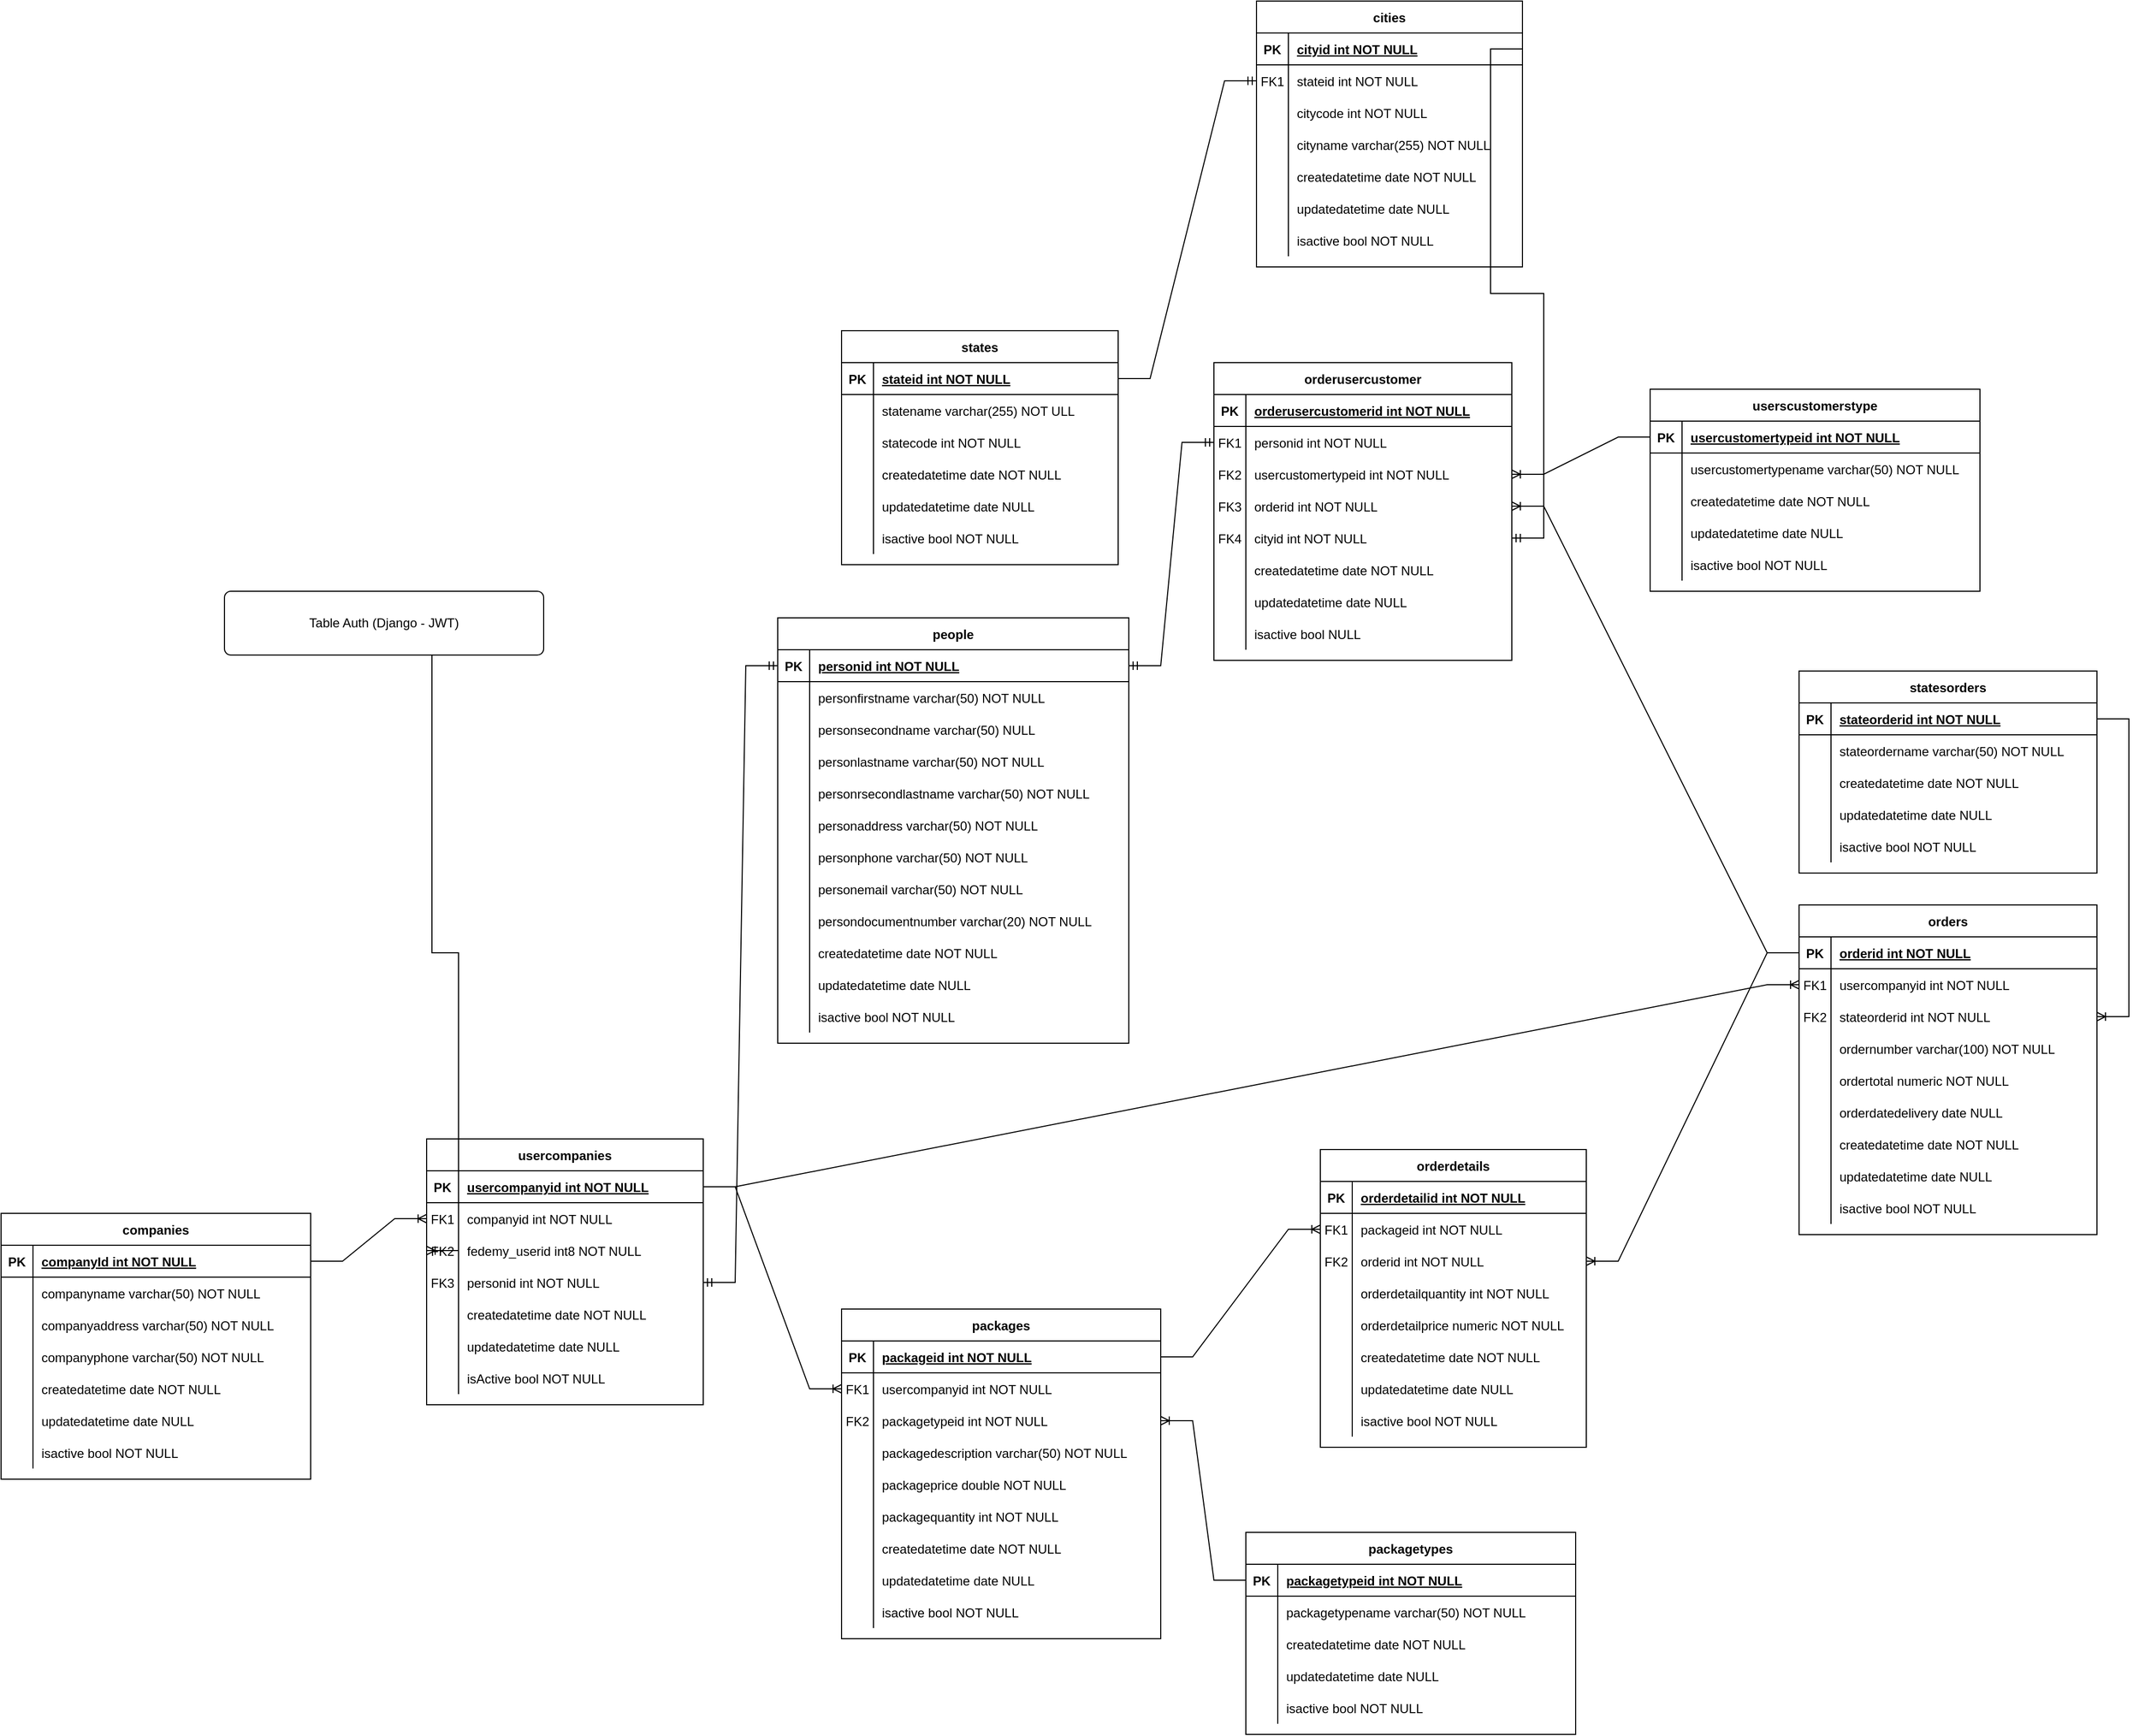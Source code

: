 <mxfile version="20.3.0" type="device" pages="3"><diagram id="R2lEEEUBdFMjLlhIrx00" name="Entidad relación"><mxGraphModel dx="3362" dy="1957" grid="1" gridSize="10" guides="1" tooltips="1" connect="1" arrows="1" fold="1" page="1" pageScale="1" pageWidth="850" pageHeight="1100" math="0" shadow="0" extFonts="Permanent Marker^https://fonts.googleapis.com/css?family=Permanent+Marker"><root><mxCell id="0"/><mxCell id="1" parent="0"/><mxCell id="C-vyLk0tnHw3VtMMgP7b-2" value="orders" style="shape=table;startSize=30;container=1;collapsible=1;childLayout=tableLayout;fixedRows=1;rowLines=0;fontStyle=1;align=center;resizeLast=1;" parent="1" vertex="1"><mxGeometry x="340" y="50" width="280" height="310" as="geometry"/></mxCell><mxCell id="C-vyLk0tnHw3VtMMgP7b-3" value="" style="shape=partialRectangle;collapsible=0;dropTarget=0;pointerEvents=0;fillColor=none;points=[[0,0.5],[1,0.5]];portConstraint=eastwest;top=0;left=0;right=0;bottom=1;" parent="C-vyLk0tnHw3VtMMgP7b-2" vertex="1"><mxGeometry y="30" width="280" height="30" as="geometry"/></mxCell><mxCell id="C-vyLk0tnHw3VtMMgP7b-4" value="PK" style="shape=partialRectangle;overflow=hidden;connectable=0;fillColor=none;top=0;left=0;bottom=0;right=0;fontStyle=1;" parent="C-vyLk0tnHw3VtMMgP7b-3" vertex="1"><mxGeometry width="30" height="30" as="geometry"><mxRectangle width="30" height="30" as="alternateBounds"/></mxGeometry></mxCell><mxCell id="C-vyLk0tnHw3VtMMgP7b-5" value="orderid int NOT NULL " style="shape=partialRectangle;overflow=hidden;connectable=0;fillColor=none;top=0;left=0;bottom=0;right=0;align=left;spacingLeft=6;fontStyle=5;" parent="C-vyLk0tnHw3VtMMgP7b-3" vertex="1"><mxGeometry x="30" width="250" height="30" as="geometry"><mxRectangle width="250" height="30" as="alternateBounds"/></mxGeometry></mxCell><mxCell id="2ynd7Js-_Kn8m4jkWt6p-165" value="" style="shape=partialRectangle;collapsible=0;dropTarget=0;pointerEvents=0;fillColor=none;points=[[0,0.5],[1,0.5]];portConstraint=eastwest;top=0;left=0;right=0;bottom=0;" parent="C-vyLk0tnHw3VtMMgP7b-2" vertex="1"><mxGeometry y="60" width="280" height="30" as="geometry"/></mxCell><mxCell id="2ynd7Js-_Kn8m4jkWt6p-166" value="FK1" style="shape=partialRectangle;overflow=hidden;connectable=0;fillColor=none;top=0;left=0;bottom=0;right=0;" parent="2ynd7Js-_Kn8m4jkWt6p-165" vertex="1"><mxGeometry width="30" height="30" as="geometry"><mxRectangle width="30" height="30" as="alternateBounds"/></mxGeometry></mxCell><mxCell id="2ynd7Js-_Kn8m4jkWt6p-167" value="usercompanyid int NOT NULL" style="shape=partialRectangle;overflow=hidden;connectable=0;fillColor=none;top=0;left=0;bottom=0;right=0;align=left;spacingLeft=6;" parent="2ynd7Js-_Kn8m4jkWt6p-165" vertex="1"><mxGeometry x="30" width="250" height="30" as="geometry"><mxRectangle width="250" height="30" as="alternateBounds"/></mxGeometry></mxCell><mxCell id="Biupa2GGYTj2Ugk1GcKz-4" value="" style="shape=partialRectangle;collapsible=0;dropTarget=0;pointerEvents=0;fillColor=none;points=[[0,0.5],[1,0.5]];portConstraint=eastwest;top=0;left=0;right=0;bottom=0;" parent="C-vyLk0tnHw3VtMMgP7b-2" vertex="1"><mxGeometry y="90" width="280" height="30" as="geometry"/></mxCell><mxCell id="Biupa2GGYTj2Ugk1GcKz-5" value="FK2" style="shape=partialRectangle;overflow=hidden;connectable=0;fillColor=none;top=0;left=0;bottom=0;right=0;" parent="Biupa2GGYTj2Ugk1GcKz-4" vertex="1"><mxGeometry width="30" height="30" as="geometry"><mxRectangle width="30" height="30" as="alternateBounds"/></mxGeometry></mxCell><mxCell id="Biupa2GGYTj2Ugk1GcKz-6" value="stateorderid int NOT NULL" style="shape=partialRectangle;overflow=hidden;connectable=0;fillColor=none;top=0;left=0;bottom=0;right=0;align=left;spacingLeft=6;" parent="Biupa2GGYTj2Ugk1GcKz-4" vertex="1"><mxGeometry x="30" width="250" height="30" as="geometry"><mxRectangle width="250" height="30" as="alternateBounds"/></mxGeometry></mxCell><mxCell id="C-vyLk0tnHw3VtMMgP7b-9" value="" style="shape=partialRectangle;collapsible=0;dropTarget=0;pointerEvents=0;fillColor=none;points=[[0,0.5],[1,0.5]];portConstraint=eastwest;top=0;left=0;right=0;bottom=0;" parent="C-vyLk0tnHw3VtMMgP7b-2" vertex="1"><mxGeometry y="120" width="280" height="30" as="geometry"/></mxCell><mxCell id="C-vyLk0tnHw3VtMMgP7b-10" value="" style="shape=partialRectangle;overflow=hidden;connectable=0;fillColor=none;top=0;left=0;bottom=0;right=0;" parent="C-vyLk0tnHw3VtMMgP7b-9" vertex="1"><mxGeometry width="30" height="30" as="geometry"><mxRectangle width="30" height="30" as="alternateBounds"/></mxGeometry></mxCell><mxCell id="C-vyLk0tnHw3VtMMgP7b-11" value="ordernumber varchar(100) NOT NULL" style="shape=partialRectangle;overflow=hidden;connectable=0;fillColor=none;top=0;left=0;bottom=0;right=0;align=left;spacingLeft=6;" parent="C-vyLk0tnHw3VtMMgP7b-9" vertex="1"><mxGeometry x="30" width="250" height="30" as="geometry"><mxRectangle width="250" height="30" as="alternateBounds"/></mxGeometry></mxCell><mxCell id="uiMzk5XHy2GO-uMj0MLg-30" value="" style="shape=partialRectangle;collapsible=0;dropTarget=0;pointerEvents=0;fillColor=none;points=[[0,0.5],[1,0.5]];portConstraint=eastwest;top=0;left=0;right=0;bottom=0;" parent="C-vyLk0tnHw3VtMMgP7b-2" vertex="1"><mxGeometry y="150" width="280" height="30" as="geometry"/></mxCell><mxCell id="uiMzk5XHy2GO-uMj0MLg-31" value="" style="shape=partialRectangle;overflow=hidden;connectable=0;fillColor=none;top=0;left=0;bottom=0;right=0;" parent="uiMzk5XHy2GO-uMj0MLg-30" vertex="1"><mxGeometry width="30" height="30" as="geometry"><mxRectangle width="30" height="30" as="alternateBounds"/></mxGeometry></mxCell><mxCell id="uiMzk5XHy2GO-uMj0MLg-32" value="ordertotal numeric NOT NULL" style="shape=partialRectangle;overflow=hidden;connectable=0;fillColor=none;top=0;left=0;bottom=0;right=0;align=left;spacingLeft=6;" parent="uiMzk5XHy2GO-uMj0MLg-30" vertex="1"><mxGeometry x="30" width="250" height="30" as="geometry"><mxRectangle width="250" height="30" as="alternateBounds"/></mxGeometry></mxCell><mxCell id="2ynd7Js-_Kn8m4jkWt6p-24" value="" style="shape=partialRectangle;collapsible=0;dropTarget=0;pointerEvents=0;fillColor=none;points=[[0,0.5],[1,0.5]];portConstraint=eastwest;top=0;left=0;right=0;bottom=0;" parent="C-vyLk0tnHw3VtMMgP7b-2" vertex="1"><mxGeometry y="180" width="280" height="30" as="geometry"/></mxCell><mxCell id="2ynd7Js-_Kn8m4jkWt6p-25" value="" style="shape=partialRectangle;overflow=hidden;connectable=0;fillColor=none;top=0;left=0;bottom=0;right=0;" parent="2ynd7Js-_Kn8m4jkWt6p-24" vertex="1"><mxGeometry width="30" height="30" as="geometry"><mxRectangle width="30" height="30" as="alternateBounds"/></mxGeometry></mxCell><mxCell id="2ynd7Js-_Kn8m4jkWt6p-26" value="orderdatedelivery date NULL" style="shape=partialRectangle;overflow=hidden;connectable=0;fillColor=none;top=0;left=0;bottom=0;right=0;align=left;spacingLeft=6;" parent="2ynd7Js-_Kn8m4jkWt6p-24" vertex="1"><mxGeometry x="30" width="250" height="30" as="geometry"><mxRectangle width="250" height="30" as="alternateBounds"/></mxGeometry></mxCell><mxCell id="uiMzk5XHy2GO-uMj0MLg-7" value="" style="shape=partialRectangle;collapsible=0;dropTarget=0;pointerEvents=0;fillColor=none;points=[[0,0.5],[1,0.5]];portConstraint=eastwest;top=0;left=0;right=0;bottom=0;" parent="C-vyLk0tnHw3VtMMgP7b-2" vertex="1"><mxGeometry y="210" width="280" height="30" as="geometry"/></mxCell><mxCell id="uiMzk5XHy2GO-uMj0MLg-8" value="" style="shape=partialRectangle;overflow=hidden;connectable=0;fillColor=none;top=0;left=0;bottom=0;right=0;" parent="uiMzk5XHy2GO-uMj0MLg-7" vertex="1"><mxGeometry width="30" height="30" as="geometry"><mxRectangle width="30" height="30" as="alternateBounds"/></mxGeometry></mxCell><mxCell id="uiMzk5XHy2GO-uMj0MLg-9" value="createdatetime date NOT NULL" style="shape=partialRectangle;overflow=hidden;connectable=0;fillColor=none;top=0;left=0;bottom=0;right=0;align=left;spacingLeft=6;" parent="uiMzk5XHy2GO-uMj0MLg-7" vertex="1"><mxGeometry x="30" width="250" height="30" as="geometry"><mxRectangle width="250" height="30" as="alternateBounds"/></mxGeometry></mxCell><mxCell id="uiMzk5XHy2GO-uMj0MLg-10" value="" style="shape=partialRectangle;collapsible=0;dropTarget=0;pointerEvents=0;fillColor=none;points=[[0,0.5],[1,0.5]];portConstraint=eastwest;top=0;left=0;right=0;bottom=0;" parent="C-vyLk0tnHw3VtMMgP7b-2" vertex="1"><mxGeometry y="240" width="280" height="30" as="geometry"/></mxCell><mxCell id="uiMzk5XHy2GO-uMj0MLg-11" value="" style="shape=partialRectangle;overflow=hidden;connectable=0;fillColor=none;top=0;left=0;bottom=0;right=0;" parent="uiMzk5XHy2GO-uMj0MLg-10" vertex="1"><mxGeometry width="30" height="30" as="geometry"><mxRectangle width="30" height="30" as="alternateBounds"/></mxGeometry></mxCell><mxCell id="uiMzk5XHy2GO-uMj0MLg-12" value="updatedatetime date NULL" style="shape=partialRectangle;overflow=hidden;connectable=0;fillColor=none;top=0;left=0;bottom=0;right=0;align=left;spacingLeft=6;" parent="uiMzk5XHy2GO-uMj0MLg-10" vertex="1"><mxGeometry x="30" width="250" height="30" as="geometry"><mxRectangle width="250" height="30" as="alternateBounds"/></mxGeometry></mxCell><mxCell id="uiMzk5XHy2GO-uMj0MLg-13" value="" style="shape=partialRectangle;collapsible=0;dropTarget=0;pointerEvents=0;fillColor=none;points=[[0,0.5],[1,0.5]];portConstraint=eastwest;top=0;left=0;right=0;bottom=0;" parent="C-vyLk0tnHw3VtMMgP7b-2" vertex="1"><mxGeometry y="270" width="280" height="30" as="geometry"/></mxCell><mxCell id="uiMzk5XHy2GO-uMj0MLg-14" value="" style="shape=partialRectangle;overflow=hidden;connectable=0;fillColor=none;top=0;left=0;bottom=0;right=0;" parent="uiMzk5XHy2GO-uMj0MLg-13" vertex="1"><mxGeometry width="30" height="30" as="geometry"><mxRectangle width="30" height="30" as="alternateBounds"/></mxGeometry></mxCell><mxCell id="uiMzk5XHy2GO-uMj0MLg-15" value="isactive bool NOT NULL" style="shape=partialRectangle;overflow=hidden;connectable=0;fillColor=none;top=0;left=0;bottom=0;right=0;align=left;spacingLeft=6;" parent="uiMzk5XHy2GO-uMj0MLg-13" vertex="1"><mxGeometry x="30" width="250" height="30" as="geometry"><mxRectangle width="250" height="30" as="alternateBounds"/></mxGeometry></mxCell><mxCell id="C-vyLk0tnHw3VtMMgP7b-13" value="statesorders" style="shape=table;startSize=30;container=1;collapsible=1;childLayout=tableLayout;fixedRows=1;rowLines=0;fontStyle=1;align=center;resizeLast=1;" parent="1" vertex="1"><mxGeometry x="340" y="-170" width="280" height="190" as="geometry"/></mxCell><mxCell id="C-vyLk0tnHw3VtMMgP7b-14" value="" style="shape=partialRectangle;collapsible=0;dropTarget=0;pointerEvents=0;fillColor=none;points=[[0,0.5],[1,0.5]];portConstraint=eastwest;top=0;left=0;right=0;bottom=1;" parent="C-vyLk0tnHw3VtMMgP7b-13" vertex="1"><mxGeometry y="30" width="280" height="30" as="geometry"/></mxCell><mxCell id="C-vyLk0tnHw3VtMMgP7b-15" value="PK" style="shape=partialRectangle;overflow=hidden;connectable=0;fillColor=none;top=0;left=0;bottom=0;right=0;fontStyle=1;" parent="C-vyLk0tnHw3VtMMgP7b-14" vertex="1"><mxGeometry width="30" height="30" as="geometry"><mxRectangle width="30" height="30" as="alternateBounds"/></mxGeometry></mxCell><mxCell id="C-vyLk0tnHw3VtMMgP7b-16" value="stateorderid int NOT NULL " style="shape=partialRectangle;overflow=hidden;connectable=0;fillColor=none;top=0;left=0;bottom=0;right=0;align=left;spacingLeft=6;fontStyle=5;" parent="C-vyLk0tnHw3VtMMgP7b-14" vertex="1"><mxGeometry x="30" width="250" height="30" as="geometry"><mxRectangle width="250" height="30" as="alternateBounds"/></mxGeometry></mxCell><mxCell id="C-vyLk0tnHw3VtMMgP7b-17" value="" style="shape=partialRectangle;collapsible=0;dropTarget=0;pointerEvents=0;fillColor=none;points=[[0,0.5],[1,0.5]];portConstraint=eastwest;top=0;left=0;right=0;bottom=0;" parent="C-vyLk0tnHw3VtMMgP7b-13" vertex="1"><mxGeometry y="60" width="280" height="30" as="geometry"/></mxCell><mxCell id="C-vyLk0tnHw3VtMMgP7b-18" value="" style="shape=partialRectangle;overflow=hidden;connectable=0;fillColor=none;top=0;left=0;bottom=0;right=0;" parent="C-vyLk0tnHw3VtMMgP7b-17" vertex="1"><mxGeometry width="30" height="30" as="geometry"><mxRectangle width="30" height="30" as="alternateBounds"/></mxGeometry></mxCell><mxCell id="C-vyLk0tnHw3VtMMgP7b-19" value="stateordername varchar(50) NOT NULL" style="shape=partialRectangle;overflow=hidden;connectable=0;fillColor=none;top=0;left=0;bottom=0;right=0;align=left;spacingLeft=6;" parent="C-vyLk0tnHw3VtMMgP7b-17" vertex="1"><mxGeometry x="30" width="250" height="30" as="geometry"><mxRectangle width="250" height="30" as="alternateBounds"/></mxGeometry></mxCell><mxCell id="C-vyLk0tnHw3VtMMgP7b-20" value="" style="shape=partialRectangle;collapsible=0;dropTarget=0;pointerEvents=0;fillColor=none;points=[[0,0.5],[1,0.5]];portConstraint=eastwest;top=0;left=0;right=0;bottom=0;" parent="C-vyLk0tnHw3VtMMgP7b-13" vertex="1"><mxGeometry y="90" width="280" height="30" as="geometry"/></mxCell><mxCell id="C-vyLk0tnHw3VtMMgP7b-21" value="" style="shape=partialRectangle;overflow=hidden;connectable=0;fillColor=none;top=0;left=0;bottom=0;right=0;" parent="C-vyLk0tnHw3VtMMgP7b-20" vertex="1"><mxGeometry width="30" height="30" as="geometry"><mxRectangle width="30" height="30" as="alternateBounds"/></mxGeometry></mxCell><mxCell id="C-vyLk0tnHw3VtMMgP7b-22" value="createdatetime date NOT NULL" style="shape=partialRectangle;overflow=hidden;connectable=0;fillColor=none;top=0;left=0;bottom=0;right=0;align=left;spacingLeft=6;" parent="C-vyLk0tnHw3VtMMgP7b-20" vertex="1"><mxGeometry x="30" width="250" height="30" as="geometry"><mxRectangle width="250" height="30" as="alternateBounds"/></mxGeometry></mxCell><mxCell id="2ynd7Js-_Kn8m4jkWt6p-148" value="" style="shape=partialRectangle;collapsible=0;dropTarget=0;pointerEvents=0;fillColor=none;points=[[0,0.5],[1,0.5]];portConstraint=eastwest;top=0;left=0;right=0;bottom=0;" parent="C-vyLk0tnHw3VtMMgP7b-13" vertex="1"><mxGeometry y="120" width="280" height="30" as="geometry"/></mxCell><mxCell id="2ynd7Js-_Kn8m4jkWt6p-149" value="" style="shape=partialRectangle;overflow=hidden;connectable=0;fillColor=none;top=0;left=0;bottom=0;right=0;" parent="2ynd7Js-_Kn8m4jkWt6p-148" vertex="1"><mxGeometry width="30" height="30" as="geometry"><mxRectangle width="30" height="30" as="alternateBounds"/></mxGeometry></mxCell><mxCell id="2ynd7Js-_Kn8m4jkWt6p-150" value="updatedatetime date NULL" style="shape=partialRectangle;overflow=hidden;connectable=0;fillColor=none;top=0;left=0;bottom=0;right=0;align=left;spacingLeft=6;" parent="2ynd7Js-_Kn8m4jkWt6p-148" vertex="1"><mxGeometry x="30" width="250" height="30" as="geometry"><mxRectangle width="250" height="30" as="alternateBounds"/></mxGeometry></mxCell><mxCell id="2ynd7Js-_Kn8m4jkWt6p-151" value="" style="shape=partialRectangle;collapsible=0;dropTarget=0;pointerEvents=0;fillColor=none;points=[[0,0.5],[1,0.5]];portConstraint=eastwest;top=0;left=0;right=0;bottom=0;" parent="C-vyLk0tnHw3VtMMgP7b-13" vertex="1"><mxGeometry y="150" width="280" height="30" as="geometry"/></mxCell><mxCell id="2ynd7Js-_Kn8m4jkWt6p-152" value="" style="shape=partialRectangle;overflow=hidden;connectable=0;fillColor=none;top=0;left=0;bottom=0;right=0;" parent="2ynd7Js-_Kn8m4jkWt6p-151" vertex="1"><mxGeometry width="30" height="30" as="geometry"><mxRectangle width="30" height="30" as="alternateBounds"/></mxGeometry></mxCell><mxCell id="2ynd7Js-_Kn8m4jkWt6p-153" value="isactive bool NOT NULL" style="shape=partialRectangle;overflow=hidden;connectable=0;fillColor=none;top=0;left=0;bottom=0;right=0;align=left;spacingLeft=6;" parent="2ynd7Js-_Kn8m4jkWt6p-151" vertex="1"><mxGeometry x="30" width="250" height="30" as="geometry"><mxRectangle width="250" height="30" as="alternateBounds"/></mxGeometry></mxCell><mxCell id="2ynd7Js-_Kn8m4jkWt6p-2" value="packagetypes" style="shape=table;startSize=30;container=1;collapsible=1;childLayout=tableLayout;fixedRows=1;rowLines=0;fontStyle=1;align=center;resizeLast=1;" parent="1" vertex="1"><mxGeometry x="-180" y="640" width="310" height="190" as="geometry"/></mxCell><mxCell id="2ynd7Js-_Kn8m4jkWt6p-3" value="" style="shape=tableRow;horizontal=0;startSize=0;swimlaneHead=0;swimlaneBody=0;fillColor=none;collapsible=0;dropTarget=0;points=[[0,0.5],[1,0.5]];portConstraint=eastwest;top=0;left=0;right=0;bottom=1;" parent="2ynd7Js-_Kn8m4jkWt6p-2" vertex="1"><mxGeometry y="30" width="310" height="30" as="geometry"/></mxCell><mxCell id="2ynd7Js-_Kn8m4jkWt6p-4" value="PK" style="shape=partialRectangle;connectable=0;fillColor=none;top=0;left=0;bottom=0;right=0;fontStyle=1;overflow=hidden;" parent="2ynd7Js-_Kn8m4jkWt6p-3" vertex="1"><mxGeometry width="30" height="30" as="geometry"><mxRectangle width="30" height="30" as="alternateBounds"/></mxGeometry></mxCell><mxCell id="2ynd7Js-_Kn8m4jkWt6p-5" value="packagetypeid int NOT NULL" style="shape=partialRectangle;connectable=0;fillColor=none;top=0;left=0;bottom=0;right=0;align=left;spacingLeft=6;fontStyle=5;overflow=hidden;" parent="2ynd7Js-_Kn8m4jkWt6p-3" vertex="1"><mxGeometry x="30" width="280" height="30" as="geometry"><mxRectangle width="280" height="30" as="alternateBounds"/></mxGeometry></mxCell><mxCell id="2ynd7Js-_Kn8m4jkWt6p-6" value="" style="shape=tableRow;horizontal=0;startSize=0;swimlaneHead=0;swimlaneBody=0;fillColor=none;collapsible=0;dropTarget=0;points=[[0,0.5],[1,0.5]];portConstraint=eastwest;top=0;left=0;right=0;bottom=0;" parent="2ynd7Js-_Kn8m4jkWt6p-2" vertex="1"><mxGeometry y="60" width="310" height="30" as="geometry"/></mxCell><mxCell id="2ynd7Js-_Kn8m4jkWt6p-7" value="" style="shape=partialRectangle;connectable=0;fillColor=none;top=0;left=0;bottom=0;right=0;editable=1;overflow=hidden;" parent="2ynd7Js-_Kn8m4jkWt6p-6" vertex="1"><mxGeometry width="30" height="30" as="geometry"><mxRectangle width="30" height="30" as="alternateBounds"/></mxGeometry></mxCell><mxCell id="2ynd7Js-_Kn8m4jkWt6p-8" value="packagetypename varchar(50) NOT NULL" style="shape=partialRectangle;connectable=0;fillColor=none;top=0;left=0;bottom=0;right=0;align=left;spacingLeft=6;overflow=hidden;" parent="2ynd7Js-_Kn8m4jkWt6p-6" vertex="1"><mxGeometry x="30" width="280" height="30" as="geometry"><mxRectangle width="280" height="30" as="alternateBounds"/></mxGeometry></mxCell><mxCell id="2ynd7Js-_Kn8m4jkWt6p-9" value="" style="shape=tableRow;horizontal=0;startSize=0;swimlaneHead=0;swimlaneBody=0;fillColor=none;collapsible=0;dropTarget=0;points=[[0,0.5],[1,0.5]];portConstraint=eastwest;top=0;left=0;right=0;bottom=0;" parent="2ynd7Js-_Kn8m4jkWt6p-2" vertex="1"><mxGeometry y="90" width="310" height="30" as="geometry"/></mxCell><mxCell id="2ynd7Js-_Kn8m4jkWt6p-10" value="" style="shape=partialRectangle;connectable=0;fillColor=none;top=0;left=0;bottom=0;right=0;editable=1;overflow=hidden;" parent="2ynd7Js-_Kn8m4jkWt6p-9" vertex="1"><mxGeometry width="30" height="30" as="geometry"><mxRectangle width="30" height="30" as="alternateBounds"/></mxGeometry></mxCell><mxCell id="2ynd7Js-_Kn8m4jkWt6p-11" value="createdatetime date NOT NULL" style="shape=partialRectangle;connectable=0;fillColor=none;top=0;left=0;bottom=0;right=0;align=left;spacingLeft=6;overflow=hidden;" parent="2ynd7Js-_Kn8m4jkWt6p-9" vertex="1"><mxGeometry x="30" width="280" height="30" as="geometry"><mxRectangle width="280" height="30" as="alternateBounds"/></mxGeometry></mxCell><mxCell id="2ynd7Js-_Kn8m4jkWt6p-145" value="" style="shape=tableRow;horizontal=0;startSize=0;swimlaneHead=0;swimlaneBody=0;fillColor=none;collapsible=0;dropTarget=0;points=[[0,0.5],[1,0.5]];portConstraint=eastwest;top=0;left=0;right=0;bottom=0;" parent="2ynd7Js-_Kn8m4jkWt6p-2" vertex="1"><mxGeometry y="120" width="310" height="30" as="geometry"/></mxCell><mxCell id="2ynd7Js-_Kn8m4jkWt6p-146" value="" style="shape=partialRectangle;connectable=0;fillColor=none;top=0;left=0;bottom=0;right=0;editable=1;overflow=hidden;" parent="2ynd7Js-_Kn8m4jkWt6p-145" vertex="1"><mxGeometry width="30" height="30" as="geometry"><mxRectangle width="30" height="30" as="alternateBounds"/></mxGeometry></mxCell><mxCell id="2ynd7Js-_Kn8m4jkWt6p-147" value="updatedatetime date NULL" style="shape=partialRectangle;connectable=0;fillColor=none;top=0;left=0;bottom=0;right=0;align=left;spacingLeft=6;overflow=hidden;" parent="2ynd7Js-_Kn8m4jkWt6p-145" vertex="1"><mxGeometry x="30" width="280" height="30" as="geometry"><mxRectangle width="280" height="30" as="alternateBounds"/></mxGeometry></mxCell><mxCell id="2ynd7Js-_Kn8m4jkWt6p-12" value="" style="shape=tableRow;horizontal=0;startSize=0;swimlaneHead=0;swimlaneBody=0;fillColor=none;collapsible=0;dropTarget=0;points=[[0,0.5],[1,0.5]];portConstraint=eastwest;top=0;left=0;right=0;bottom=0;" parent="2ynd7Js-_Kn8m4jkWt6p-2" vertex="1"><mxGeometry y="150" width="310" height="30" as="geometry"/></mxCell><mxCell id="2ynd7Js-_Kn8m4jkWt6p-13" value="" style="shape=partialRectangle;connectable=0;fillColor=none;top=0;left=0;bottom=0;right=0;editable=1;overflow=hidden;" parent="2ynd7Js-_Kn8m4jkWt6p-12" vertex="1"><mxGeometry width="30" height="30" as="geometry"><mxRectangle width="30" height="30" as="alternateBounds"/></mxGeometry></mxCell><mxCell id="2ynd7Js-_Kn8m4jkWt6p-14" value="isactive bool NOT NULL" style="shape=partialRectangle;connectable=0;fillColor=none;top=0;left=0;bottom=0;right=0;align=left;spacingLeft=6;overflow=hidden;" parent="2ynd7Js-_Kn8m4jkWt6p-12" vertex="1"><mxGeometry x="30" width="280" height="30" as="geometry"><mxRectangle width="280" height="30" as="alternateBounds"/></mxGeometry></mxCell><mxCell id="2ynd7Js-_Kn8m4jkWt6p-27" value="packages" style="shape=table;startSize=30;container=1;collapsible=1;childLayout=tableLayout;fixedRows=1;rowLines=0;fontStyle=1;align=center;resizeLast=1;" parent="1" vertex="1"><mxGeometry x="-560" y="430" width="300" height="310" as="geometry"/></mxCell><mxCell id="2ynd7Js-_Kn8m4jkWt6p-28" value="" style="shape=tableRow;horizontal=0;startSize=0;swimlaneHead=0;swimlaneBody=0;fillColor=none;collapsible=0;dropTarget=0;points=[[0,0.5],[1,0.5]];portConstraint=eastwest;top=0;left=0;right=0;bottom=1;" parent="2ynd7Js-_Kn8m4jkWt6p-27" vertex="1"><mxGeometry y="30" width="300" height="30" as="geometry"/></mxCell><mxCell id="2ynd7Js-_Kn8m4jkWt6p-29" value="PK" style="shape=partialRectangle;connectable=0;fillColor=none;top=0;left=0;bottom=0;right=0;fontStyle=1;overflow=hidden;" parent="2ynd7Js-_Kn8m4jkWt6p-28" vertex="1"><mxGeometry width="30" height="30" as="geometry"><mxRectangle width="30" height="30" as="alternateBounds"/></mxGeometry></mxCell><mxCell id="2ynd7Js-_Kn8m4jkWt6p-30" value="packageid int NOT NULL" style="shape=partialRectangle;connectable=0;fillColor=none;top=0;left=0;bottom=0;right=0;align=left;spacingLeft=6;fontStyle=5;overflow=hidden;" parent="2ynd7Js-_Kn8m4jkWt6p-28" vertex="1"><mxGeometry x="30" width="270" height="30" as="geometry"><mxRectangle width="270" height="30" as="alternateBounds"/></mxGeometry></mxCell><mxCell id="2ynd7Js-_Kn8m4jkWt6p-31" value="" style="shape=tableRow;horizontal=0;startSize=0;swimlaneHead=0;swimlaneBody=0;fillColor=none;collapsible=0;dropTarget=0;points=[[0,0.5],[1,0.5]];portConstraint=eastwest;top=0;left=0;right=0;bottom=0;" parent="2ynd7Js-_Kn8m4jkWt6p-27" vertex="1"><mxGeometry y="60" width="300" height="30" as="geometry"/></mxCell><mxCell id="2ynd7Js-_Kn8m4jkWt6p-32" value="FK1" style="shape=partialRectangle;connectable=0;fillColor=none;top=0;left=0;bottom=0;right=0;editable=1;overflow=hidden;" parent="2ynd7Js-_Kn8m4jkWt6p-31" vertex="1"><mxGeometry width="30" height="30" as="geometry"><mxRectangle width="30" height="30" as="alternateBounds"/></mxGeometry></mxCell><mxCell id="2ynd7Js-_Kn8m4jkWt6p-33" value="usercompanyid int NOT NULL" style="shape=partialRectangle;connectable=0;fillColor=none;top=0;left=0;bottom=0;right=0;align=left;spacingLeft=6;overflow=hidden;" parent="2ynd7Js-_Kn8m4jkWt6p-31" vertex="1"><mxGeometry x="30" width="270" height="30" as="geometry"><mxRectangle width="270" height="30" as="alternateBounds"/></mxGeometry></mxCell><mxCell id="2ynd7Js-_Kn8m4jkWt6p-66" value="" style="shape=tableRow;horizontal=0;startSize=0;swimlaneHead=0;swimlaneBody=0;fillColor=none;collapsible=0;dropTarget=0;points=[[0,0.5],[1,0.5]];portConstraint=eastwest;top=0;left=0;right=0;bottom=0;" parent="2ynd7Js-_Kn8m4jkWt6p-27" vertex="1"><mxGeometry y="90" width="300" height="30" as="geometry"/></mxCell><mxCell id="2ynd7Js-_Kn8m4jkWt6p-67" value="FK2" style="shape=partialRectangle;connectable=0;fillColor=none;top=0;left=0;bottom=0;right=0;editable=1;overflow=hidden;" parent="2ynd7Js-_Kn8m4jkWt6p-66" vertex="1"><mxGeometry width="30" height="30" as="geometry"><mxRectangle width="30" height="30" as="alternateBounds"/></mxGeometry></mxCell><mxCell id="2ynd7Js-_Kn8m4jkWt6p-68" value="packagetypeid int NOT NULL" style="shape=partialRectangle;connectable=0;fillColor=none;top=0;left=0;bottom=0;right=0;align=left;spacingLeft=6;overflow=hidden;" parent="2ynd7Js-_Kn8m4jkWt6p-66" vertex="1"><mxGeometry x="30" width="270" height="30" as="geometry"><mxRectangle width="270" height="30" as="alternateBounds"/></mxGeometry></mxCell><mxCell id="2ynd7Js-_Kn8m4jkWt6p-57" value="" style="shape=tableRow;horizontal=0;startSize=0;swimlaneHead=0;swimlaneBody=0;fillColor=none;collapsible=0;dropTarget=0;points=[[0,0.5],[1,0.5]];portConstraint=eastwest;top=0;left=0;right=0;bottom=0;" parent="2ynd7Js-_Kn8m4jkWt6p-27" vertex="1"><mxGeometry y="120" width="300" height="30" as="geometry"/></mxCell><mxCell id="2ynd7Js-_Kn8m4jkWt6p-58" value="" style="shape=partialRectangle;connectable=0;fillColor=none;top=0;left=0;bottom=0;right=0;editable=1;overflow=hidden;" parent="2ynd7Js-_Kn8m4jkWt6p-57" vertex="1"><mxGeometry width="30" height="30" as="geometry"><mxRectangle width="30" height="30" as="alternateBounds"/></mxGeometry></mxCell><mxCell id="2ynd7Js-_Kn8m4jkWt6p-59" value="packagedescription varchar(50) NOT NULL" style="shape=partialRectangle;connectable=0;fillColor=none;top=0;left=0;bottom=0;right=0;align=left;spacingLeft=6;overflow=hidden;" parent="2ynd7Js-_Kn8m4jkWt6p-57" vertex="1"><mxGeometry x="30" width="270" height="30" as="geometry"><mxRectangle width="270" height="30" as="alternateBounds"/></mxGeometry></mxCell><mxCell id="2ynd7Js-_Kn8m4jkWt6p-37" value="" style="shape=tableRow;horizontal=0;startSize=0;swimlaneHead=0;swimlaneBody=0;fillColor=none;collapsible=0;dropTarget=0;points=[[0,0.5],[1,0.5]];portConstraint=eastwest;top=0;left=0;right=0;bottom=0;" parent="2ynd7Js-_Kn8m4jkWt6p-27" vertex="1"><mxGeometry y="150" width="300" height="30" as="geometry"/></mxCell><mxCell id="2ynd7Js-_Kn8m4jkWt6p-38" value="" style="shape=partialRectangle;connectable=0;fillColor=none;top=0;left=0;bottom=0;right=0;editable=1;overflow=hidden;" parent="2ynd7Js-_Kn8m4jkWt6p-37" vertex="1"><mxGeometry width="30" height="30" as="geometry"><mxRectangle width="30" height="30" as="alternateBounds"/></mxGeometry></mxCell><mxCell id="2ynd7Js-_Kn8m4jkWt6p-39" value="packageprice double NOT NULL" style="shape=partialRectangle;connectable=0;fillColor=none;top=0;left=0;bottom=0;right=0;align=left;spacingLeft=6;overflow=hidden;" parent="2ynd7Js-_Kn8m4jkWt6p-37" vertex="1"><mxGeometry x="30" width="270" height="30" as="geometry"><mxRectangle width="270" height="30" as="alternateBounds"/></mxGeometry></mxCell><mxCell id="2ynd7Js-_Kn8m4jkWt6p-71" value="" style="shape=tableRow;horizontal=0;startSize=0;swimlaneHead=0;swimlaneBody=0;fillColor=none;collapsible=0;dropTarget=0;points=[[0,0.5],[1,0.5]];portConstraint=eastwest;top=0;left=0;right=0;bottom=0;" parent="2ynd7Js-_Kn8m4jkWt6p-27" vertex="1"><mxGeometry y="180" width="300" height="30" as="geometry"/></mxCell><mxCell id="2ynd7Js-_Kn8m4jkWt6p-72" value="" style="shape=partialRectangle;connectable=0;fillColor=none;top=0;left=0;bottom=0;right=0;editable=1;overflow=hidden;" parent="2ynd7Js-_Kn8m4jkWt6p-71" vertex="1"><mxGeometry width="30" height="30" as="geometry"><mxRectangle width="30" height="30" as="alternateBounds"/></mxGeometry></mxCell><mxCell id="2ynd7Js-_Kn8m4jkWt6p-73" value="packagequantity int NOT NULL" style="shape=partialRectangle;connectable=0;fillColor=none;top=0;left=0;bottom=0;right=0;align=left;spacingLeft=6;overflow=hidden;" parent="2ynd7Js-_Kn8m4jkWt6p-71" vertex="1"><mxGeometry x="30" width="270" height="30" as="geometry"><mxRectangle width="270" height="30" as="alternateBounds"/></mxGeometry></mxCell><mxCell id="2ynd7Js-_Kn8m4jkWt6p-130" value="" style="shape=tableRow;horizontal=0;startSize=0;swimlaneHead=0;swimlaneBody=0;fillColor=none;collapsible=0;dropTarget=0;points=[[0,0.5],[1,0.5]];portConstraint=eastwest;top=0;left=0;right=0;bottom=0;" parent="2ynd7Js-_Kn8m4jkWt6p-27" vertex="1"><mxGeometry y="210" width="300" height="30" as="geometry"/></mxCell><mxCell id="2ynd7Js-_Kn8m4jkWt6p-131" value="" style="shape=partialRectangle;connectable=0;fillColor=none;top=0;left=0;bottom=0;right=0;editable=1;overflow=hidden;" parent="2ynd7Js-_Kn8m4jkWt6p-130" vertex="1"><mxGeometry width="30" height="30" as="geometry"><mxRectangle width="30" height="30" as="alternateBounds"/></mxGeometry></mxCell><mxCell id="2ynd7Js-_Kn8m4jkWt6p-132" value="createdatetime date NOT NULL" style="shape=partialRectangle;connectable=0;fillColor=none;top=0;left=0;bottom=0;right=0;align=left;spacingLeft=6;overflow=hidden;" parent="2ynd7Js-_Kn8m4jkWt6p-130" vertex="1"><mxGeometry x="30" width="270" height="30" as="geometry"><mxRectangle width="270" height="30" as="alternateBounds"/></mxGeometry></mxCell><mxCell id="2ynd7Js-_Kn8m4jkWt6p-74" value="" style="shape=tableRow;horizontal=0;startSize=0;swimlaneHead=0;swimlaneBody=0;fillColor=none;collapsible=0;dropTarget=0;points=[[0,0.5],[1,0.5]];portConstraint=eastwest;top=0;left=0;right=0;bottom=0;" parent="2ynd7Js-_Kn8m4jkWt6p-27" vertex="1"><mxGeometry y="240" width="300" height="30" as="geometry"/></mxCell><mxCell id="2ynd7Js-_Kn8m4jkWt6p-75" value="" style="shape=partialRectangle;connectable=0;fillColor=none;top=0;left=0;bottom=0;right=0;editable=1;overflow=hidden;" parent="2ynd7Js-_Kn8m4jkWt6p-74" vertex="1"><mxGeometry width="30" height="30" as="geometry"><mxRectangle width="30" height="30" as="alternateBounds"/></mxGeometry></mxCell><mxCell id="2ynd7Js-_Kn8m4jkWt6p-76" value="updatedatetime date NULL" style="shape=partialRectangle;connectable=0;fillColor=none;top=0;left=0;bottom=0;right=0;align=left;spacingLeft=6;overflow=hidden;" parent="2ynd7Js-_Kn8m4jkWt6p-74" vertex="1"><mxGeometry x="30" width="270" height="30" as="geometry"><mxRectangle width="270" height="30" as="alternateBounds"/></mxGeometry></mxCell><mxCell id="2ynd7Js-_Kn8m4jkWt6p-54" value="" style="shape=tableRow;horizontal=0;startSize=0;swimlaneHead=0;swimlaneBody=0;fillColor=none;collapsible=0;dropTarget=0;points=[[0,0.5],[1,0.5]];portConstraint=eastwest;top=0;left=0;right=0;bottom=0;" parent="2ynd7Js-_Kn8m4jkWt6p-27" vertex="1"><mxGeometry y="270" width="300" height="30" as="geometry"/></mxCell><mxCell id="2ynd7Js-_Kn8m4jkWt6p-55" value="" style="shape=partialRectangle;connectable=0;fillColor=none;top=0;left=0;bottom=0;right=0;editable=1;overflow=hidden;" parent="2ynd7Js-_Kn8m4jkWt6p-54" vertex="1"><mxGeometry width="30" height="30" as="geometry"><mxRectangle width="30" height="30" as="alternateBounds"/></mxGeometry></mxCell><mxCell id="2ynd7Js-_Kn8m4jkWt6p-56" value="isactive bool NOT NULL" style="shape=partialRectangle;connectable=0;fillColor=none;top=0;left=0;bottom=0;right=0;align=left;spacingLeft=6;overflow=hidden;" parent="2ynd7Js-_Kn8m4jkWt6p-54" vertex="1"><mxGeometry x="30" width="270" height="30" as="geometry"><mxRectangle width="270" height="30" as="alternateBounds"/></mxGeometry></mxCell><mxCell id="2ynd7Js-_Kn8m4jkWt6p-70" value="" style="edgeStyle=entityRelationEdgeStyle;fontSize=12;html=1;endArrow=ERoneToMany;rounded=0;exitX=0;exitY=0.5;exitDx=0;exitDy=0;entryX=1;entryY=0.5;entryDx=0;entryDy=0;" parent="1" source="2ynd7Js-_Kn8m4jkWt6p-3" target="2ynd7Js-_Kn8m4jkWt6p-66" edge="1"><mxGeometry width="100" height="100" relative="1" as="geometry"><mxPoint x="-20" y="470" as="sourcePoint"/><mxPoint x="-90" y="380" as="targetPoint"/></mxGeometry></mxCell><mxCell id="2ynd7Js-_Kn8m4jkWt6p-89" value="orderdetails" style="shape=table;startSize=30;container=1;collapsible=1;childLayout=tableLayout;fixedRows=1;rowLines=0;fontStyle=1;align=center;resizeLast=1;" parent="1" vertex="1"><mxGeometry x="-110" y="280" width="250" height="280" as="geometry"/></mxCell><mxCell id="2ynd7Js-_Kn8m4jkWt6p-90" value="" style="shape=partialRectangle;collapsible=0;dropTarget=0;pointerEvents=0;fillColor=none;points=[[0,0.5],[1,0.5]];portConstraint=eastwest;top=0;left=0;right=0;bottom=1;" parent="2ynd7Js-_Kn8m4jkWt6p-89" vertex="1"><mxGeometry y="30" width="250" height="30" as="geometry"/></mxCell><mxCell id="2ynd7Js-_Kn8m4jkWt6p-91" value="PK" style="shape=partialRectangle;overflow=hidden;connectable=0;fillColor=none;top=0;left=0;bottom=0;right=0;fontStyle=1;" parent="2ynd7Js-_Kn8m4jkWt6p-90" vertex="1"><mxGeometry width="30" height="30" as="geometry"><mxRectangle width="30" height="30" as="alternateBounds"/></mxGeometry></mxCell><mxCell id="2ynd7Js-_Kn8m4jkWt6p-92" value="orderdetailid int NOT NULL " style="shape=partialRectangle;overflow=hidden;connectable=0;fillColor=none;top=0;left=0;bottom=0;right=0;align=left;spacingLeft=6;fontStyle=5;" parent="2ynd7Js-_Kn8m4jkWt6p-90" vertex="1"><mxGeometry x="30" width="220" height="30" as="geometry"><mxRectangle width="220" height="30" as="alternateBounds"/></mxGeometry></mxCell><mxCell id="2ynd7Js-_Kn8m4jkWt6p-157" value="" style="shape=partialRectangle;collapsible=0;dropTarget=0;pointerEvents=0;fillColor=none;points=[[0,0.5],[1,0.5]];portConstraint=eastwest;top=0;left=0;right=0;bottom=0;" parent="2ynd7Js-_Kn8m4jkWt6p-89" vertex="1"><mxGeometry y="60" width="250" height="30" as="geometry"/></mxCell><mxCell id="2ynd7Js-_Kn8m4jkWt6p-158" value="FK1" style="shape=partialRectangle;overflow=hidden;connectable=0;fillColor=none;top=0;left=0;bottom=0;right=0;" parent="2ynd7Js-_Kn8m4jkWt6p-157" vertex="1"><mxGeometry width="30" height="30" as="geometry"><mxRectangle width="30" height="30" as="alternateBounds"/></mxGeometry></mxCell><mxCell id="2ynd7Js-_Kn8m4jkWt6p-159" value="packageid int NOT NULL" style="shape=partialRectangle;overflow=hidden;connectable=0;fillColor=none;top=0;left=0;bottom=0;right=0;align=left;spacingLeft=6;" parent="2ynd7Js-_Kn8m4jkWt6p-157" vertex="1"><mxGeometry x="30" width="220" height="30" as="geometry"><mxRectangle width="220" height="30" as="alternateBounds"/></mxGeometry></mxCell><mxCell id="2ynd7Js-_Kn8m4jkWt6p-93" value="" style="shape=partialRectangle;collapsible=0;dropTarget=0;pointerEvents=0;fillColor=none;points=[[0,0.5],[1,0.5]];portConstraint=eastwest;top=0;left=0;right=0;bottom=0;" parent="2ynd7Js-_Kn8m4jkWt6p-89" vertex="1"><mxGeometry y="90" width="250" height="30" as="geometry"/></mxCell><mxCell id="2ynd7Js-_Kn8m4jkWt6p-94" value="FK2" style="shape=partialRectangle;overflow=hidden;connectable=0;fillColor=none;top=0;left=0;bottom=0;right=0;" parent="2ynd7Js-_Kn8m4jkWt6p-93" vertex="1"><mxGeometry width="30" height="30" as="geometry"><mxRectangle width="30" height="30" as="alternateBounds"/></mxGeometry></mxCell><mxCell id="2ynd7Js-_Kn8m4jkWt6p-95" value="orderid int NOT NULL" style="shape=partialRectangle;overflow=hidden;connectable=0;fillColor=none;top=0;left=0;bottom=0;right=0;align=left;spacingLeft=6;" parent="2ynd7Js-_Kn8m4jkWt6p-93" vertex="1"><mxGeometry x="30" width="220" height="30" as="geometry"><mxRectangle width="220" height="30" as="alternateBounds"/></mxGeometry></mxCell><mxCell id="2ynd7Js-_Kn8m4jkWt6p-99" value="" style="shape=partialRectangle;collapsible=0;dropTarget=0;pointerEvents=0;fillColor=none;points=[[0,0.5],[1,0.5]];portConstraint=eastwest;top=0;left=0;right=0;bottom=0;" parent="2ynd7Js-_Kn8m4jkWt6p-89" vertex="1"><mxGeometry y="120" width="250" height="30" as="geometry"/></mxCell><mxCell id="2ynd7Js-_Kn8m4jkWt6p-100" value="" style="shape=partialRectangle;overflow=hidden;connectable=0;fillColor=none;top=0;left=0;bottom=0;right=0;" parent="2ynd7Js-_Kn8m4jkWt6p-99" vertex="1"><mxGeometry width="30" height="30" as="geometry"><mxRectangle width="30" height="30" as="alternateBounds"/></mxGeometry></mxCell><mxCell id="2ynd7Js-_Kn8m4jkWt6p-101" value="orderdetailquantity int NOT NULL" style="shape=partialRectangle;overflow=hidden;connectable=0;fillColor=none;top=0;left=0;bottom=0;right=0;align=left;spacingLeft=6;" parent="2ynd7Js-_Kn8m4jkWt6p-99" vertex="1"><mxGeometry x="30" width="220" height="30" as="geometry"><mxRectangle width="220" height="30" as="alternateBounds"/></mxGeometry></mxCell><mxCell id="uiMzk5XHy2GO-uMj0MLg-19" value="" style="shape=partialRectangle;collapsible=0;dropTarget=0;pointerEvents=0;fillColor=none;points=[[0,0.5],[1,0.5]];portConstraint=eastwest;top=0;left=0;right=0;bottom=0;" parent="2ynd7Js-_Kn8m4jkWt6p-89" vertex="1"><mxGeometry y="150" width="250" height="30" as="geometry"/></mxCell><mxCell id="uiMzk5XHy2GO-uMj0MLg-20" value="" style="shape=partialRectangle;overflow=hidden;connectable=0;fillColor=none;top=0;left=0;bottom=0;right=0;" parent="uiMzk5XHy2GO-uMj0MLg-19" vertex="1"><mxGeometry width="30" height="30" as="geometry"><mxRectangle width="30" height="30" as="alternateBounds"/></mxGeometry></mxCell><mxCell id="uiMzk5XHy2GO-uMj0MLg-21" value="orderdetailprice numeric NOT NULL" style="shape=partialRectangle;overflow=hidden;connectable=0;fillColor=none;top=0;left=0;bottom=0;right=0;align=left;spacingLeft=6;" parent="uiMzk5XHy2GO-uMj0MLg-19" vertex="1"><mxGeometry x="30" width="220" height="30" as="geometry"><mxRectangle width="220" height="30" as="alternateBounds"/></mxGeometry></mxCell><mxCell id="uiMzk5XHy2GO-uMj0MLg-23" value="" style="shape=partialRectangle;collapsible=0;dropTarget=0;pointerEvents=0;fillColor=none;points=[[0,0.5],[1,0.5]];portConstraint=eastwest;top=0;left=0;right=0;bottom=0;" parent="2ynd7Js-_Kn8m4jkWt6p-89" vertex="1"><mxGeometry y="180" width="250" height="30" as="geometry"/></mxCell><mxCell id="uiMzk5XHy2GO-uMj0MLg-24" value="" style="shape=partialRectangle;overflow=hidden;connectable=0;fillColor=none;top=0;left=0;bottom=0;right=0;" parent="uiMzk5XHy2GO-uMj0MLg-23" vertex="1"><mxGeometry width="30" height="30" as="geometry"><mxRectangle width="30" height="30" as="alternateBounds"/></mxGeometry></mxCell><mxCell id="uiMzk5XHy2GO-uMj0MLg-25" value="createdatetime date NOT NULL" style="shape=partialRectangle;overflow=hidden;connectable=0;fillColor=none;top=0;left=0;bottom=0;right=0;align=left;spacingLeft=6;" parent="uiMzk5XHy2GO-uMj0MLg-23" vertex="1"><mxGeometry x="30" width="220" height="30" as="geometry"><mxRectangle width="220" height="30" as="alternateBounds"/></mxGeometry></mxCell><mxCell id="uiMzk5XHy2GO-uMj0MLg-27" value="" style="shape=partialRectangle;collapsible=0;dropTarget=0;pointerEvents=0;fillColor=none;points=[[0,0.5],[1,0.5]];portConstraint=eastwest;top=0;left=0;right=0;bottom=0;" parent="2ynd7Js-_Kn8m4jkWt6p-89" vertex="1"><mxGeometry y="210" width="250" height="30" as="geometry"/></mxCell><mxCell id="uiMzk5XHy2GO-uMj0MLg-28" value="" style="shape=partialRectangle;overflow=hidden;connectable=0;fillColor=none;top=0;left=0;bottom=0;right=0;" parent="uiMzk5XHy2GO-uMj0MLg-27" vertex="1"><mxGeometry width="30" height="30" as="geometry"><mxRectangle width="30" height="30" as="alternateBounds"/></mxGeometry></mxCell><mxCell id="uiMzk5XHy2GO-uMj0MLg-29" value="updatedatetime date NULL" style="shape=partialRectangle;overflow=hidden;connectable=0;fillColor=none;top=0;left=0;bottom=0;right=0;align=left;spacingLeft=6;" parent="uiMzk5XHy2GO-uMj0MLg-27" vertex="1"><mxGeometry x="30" width="220" height="30" as="geometry"><mxRectangle width="220" height="30" as="alternateBounds"/></mxGeometry></mxCell><mxCell id="2ynd7Js-_Kn8m4jkWt6p-161" value="" style="shape=partialRectangle;collapsible=0;dropTarget=0;pointerEvents=0;fillColor=none;points=[[0,0.5],[1,0.5]];portConstraint=eastwest;top=0;left=0;right=0;bottom=0;" parent="2ynd7Js-_Kn8m4jkWt6p-89" vertex="1"><mxGeometry y="240" width="250" height="30" as="geometry"/></mxCell><mxCell id="2ynd7Js-_Kn8m4jkWt6p-162" value="" style="shape=partialRectangle;overflow=hidden;connectable=0;fillColor=none;top=0;left=0;bottom=0;right=0;" parent="2ynd7Js-_Kn8m4jkWt6p-161" vertex="1"><mxGeometry width="30" height="30" as="geometry"><mxRectangle width="30" height="30" as="alternateBounds"/></mxGeometry></mxCell><mxCell id="2ynd7Js-_Kn8m4jkWt6p-163" value="isactive bool NOT NULL" style="shape=partialRectangle;overflow=hidden;connectable=0;fillColor=none;top=0;left=0;bottom=0;right=0;align=left;spacingLeft=6;" parent="2ynd7Js-_Kn8m4jkWt6p-161" vertex="1"><mxGeometry x="30" width="220" height="30" as="geometry"><mxRectangle width="220" height="30" as="alternateBounds"/></mxGeometry></mxCell><mxCell id="2ynd7Js-_Kn8m4jkWt6p-160" value="" style="edgeStyle=entityRelationEdgeStyle;fontSize=12;html=1;endArrow=ERoneToMany;rounded=0;entryX=1;entryY=0.5;entryDx=0;entryDy=0;exitX=0;exitY=0.5;exitDx=0;exitDy=0;" parent="1" source="C-vyLk0tnHw3VtMMgP7b-3" target="2ynd7Js-_Kn8m4jkWt6p-93" edge="1"><mxGeometry width="100" height="100" relative="1" as="geometry"><mxPoint x="375" y="380" as="sourcePoint"/><mxPoint x="475" y="280" as="targetPoint"/></mxGeometry></mxCell><mxCell id="2ynd7Js-_Kn8m4jkWt6p-164" value="" style="edgeStyle=entityRelationEdgeStyle;fontSize=12;html=1;endArrow=ERoneToMany;rounded=0;exitX=1;exitY=0.5;exitDx=0;exitDy=0;entryX=0;entryY=0.5;entryDx=0;entryDy=0;" parent="1" source="2ynd7Js-_Kn8m4jkWt6p-28" target="2ynd7Js-_Kn8m4jkWt6p-157" edge="1"><mxGeometry width="100" height="100" relative="1" as="geometry"><mxPoint x="240" y="570" as="sourcePoint"/><mxPoint x="340" y="470" as="targetPoint"/></mxGeometry></mxCell><mxCell id="2ynd7Js-_Kn8m4jkWt6p-176" value="companies" style="shape=table;startSize=30;container=1;collapsible=1;childLayout=tableLayout;fixedRows=1;rowLines=0;fontStyle=1;align=center;resizeLast=1;" parent="1" vertex="1"><mxGeometry x="-1350" y="340" width="291" height="250" as="geometry"/></mxCell><mxCell id="2ynd7Js-_Kn8m4jkWt6p-177" value="" style="shape=tableRow;horizontal=0;startSize=0;swimlaneHead=0;swimlaneBody=0;fillColor=none;collapsible=0;dropTarget=0;points=[[0,0.5],[1,0.5]];portConstraint=eastwest;top=0;left=0;right=0;bottom=1;" parent="2ynd7Js-_Kn8m4jkWt6p-176" vertex="1"><mxGeometry y="30" width="291" height="30" as="geometry"/></mxCell><mxCell id="2ynd7Js-_Kn8m4jkWt6p-178" value="PK" style="shape=partialRectangle;connectable=0;fillColor=none;top=0;left=0;bottom=0;right=0;fontStyle=1;overflow=hidden;" parent="2ynd7Js-_Kn8m4jkWt6p-177" vertex="1"><mxGeometry width="30" height="30" as="geometry"><mxRectangle width="30" height="30" as="alternateBounds"/></mxGeometry></mxCell><mxCell id="2ynd7Js-_Kn8m4jkWt6p-179" value="companyId int NOT NULL" style="shape=partialRectangle;connectable=0;fillColor=none;top=0;left=0;bottom=0;right=0;align=left;spacingLeft=6;fontStyle=5;overflow=hidden;" parent="2ynd7Js-_Kn8m4jkWt6p-177" vertex="1"><mxGeometry x="30" width="261" height="30" as="geometry"><mxRectangle width="261" height="30" as="alternateBounds"/></mxGeometry></mxCell><mxCell id="2ynd7Js-_Kn8m4jkWt6p-180" value="" style="shape=tableRow;horizontal=0;startSize=0;swimlaneHead=0;swimlaneBody=0;fillColor=none;collapsible=0;dropTarget=0;points=[[0,0.5],[1,0.5]];portConstraint=eastwest;top=0;left=0;right=0;bottom=0;" parent="2ynd7Js-_Kn8m4jkWt6p-176" vertex="1"><mxGeometry y="60" width="291" height="30" as="geometry"/></mxCell><mxCell id="2ynd7Js-_Kn8m4jkWt6p-181" value="" style="shape=partialRectangle;connectable=0;fillColor=none;top=0;left=0;bottom=0;right=0;editable=1;overflow=hidden;" parent="2ynd7Js-_Kn8m4jkWt6p-180" vertex="1"><mxGeometry width="30" height="30" as="geometry"><mxRectangle width="30" height="30" as="alternateBounds"/></mxGeometry></mxCell><mxCell id="2ynd7Js-_Kn8m4jkWt6p-182" value="companyname varchar(50) NOT NULL" style="shape=partialRectangle;connectable=0;fillColor=none;top=0;left=0;bottom=0;right=0;align=left;spacingLeft=6;overflow=hidden;" parent="2ynd7Js-_Kn8m4jkWt6p-180" vertex="1"><mxGeometry x="30" width="261" height="30" as="geometry"><mxRectangle width="261" height="30" as="alternateBounds"/></mxGeometry></mxCell><mxCell id="2ynd7Js-_Kn8m4jkWt6p-183" value="" style="shape=tableRow;horizontal=0;startSize=0;swimlaneHead=0;swimlaneBody=0;fillColor=none;collapsible=0;dropTarget=0;points=[[0,0.5],[1,0.5]];portConstraint=eastwest;top=0;left=0;right=0;bottom=0;" parent="2ynd7Js-_Kn8m4jkWt6p-176" vertex="1"><mxGeometry y="90" width="291" height="30" as="geometry"/></mxCell><mxCell id="2ynd7Js-_Kn8m4jkWt6p-184" value="" style="shape=partialRectangle;connectable=0;fillColor=none;top=0;left=0;bottom=0;right=0;editable=1;overflow=hidden;" parent="2ynd7Js-_Kn8m4jkWt6p-183" vertex="1"><mxGeometry width="30" height="30" as="geometry"><mxRectangle width="30" height="30" as="alternateBounds"/></mxGeometry></mxCell><mxCell id="2ynd7Js-_Kn8m4jkWt6p-185" value="companyaddress varchar(50) NOT NULL" style="shape=partialRectangle;connectable=0;fillColor=none;top=0;left=0;bottom=0;right=0;align=left;spacingLeft=6;overflow=hidden;" parent="2ynd7Js-_Kn8m4jkWt6p-183" vertex="1"><mxGeometry x="30" width="261" height="30" as="geometry"><mxRectangle width="261" height="30" as="alternateBounds"/></mxGeometry></mxCell><mxCell id="2ynd7Js-_Kn8m4jkWt6p-186" value="" style="shape=tableRow;horizontal=0;startSize=0;swimlaneHead=0;swimlaneBody=0;fillColor=none;collapsible=0;dropTarget=0;points=[[0,0.5],[1,0.5]];portConstraint=eastwest;top=0;left=0;right=0;bottom=0;" parent="2ynd7Js-_Kn8m4jkWt6p-176" vertex="1"><mxGeometry y="120" width="291" height="30" as="geometry"/></mxCell><mxCell id="2ynd7Js-_Kn8m4jkWt6p-187" value="" style="shape=partialRectangle;connectable=0;fillColor=none;top=0;left=0;bottom=0;right=0;editable=1;overflow=hidden;" parent="2ynd7Js-_Kn8m4jkWt6p-186" vertex="1"><mxGeometry width="30" height="30" as="geometry"><mxRectangle width="30" height="30" as="alternateBounds"/></mxGeometry></mxCell><mxCell id="2ynd7Js-_Kn8m4jkWt6p-188" value="companyphone varchar(50) NOT NULL" style="shape=partialRectangle;connectable=0;fillColor=none;top=0;left=0;bottom=0;right=0;align=left;spacingLeft=6;overflow=hidden;" parent="2ynd7Js-_Kn8m4jkWt6p-186" vertex="1"><mxGeometry x="30" width="261" height="30" as="geometry"><mxRectangle width="261" height="30" as="alternateBounds"/></mxGeometry></mxCell><mxCell id="2ynd7Js-_Kn8m4jkWt6p-189" value="" style="shape=tableRow;horizontal=0;startSize=0;swimlaneHead=0;swimlaneBody=0;fillColor=none;collapsible=0;dropTarget=0;points=[[0,0.5],[1,0.5]];portConstraint=eastwest;top=0;left=0;right=0;bottom=0;" parent="2ynd7Js-_Kn8m4jkWt6p-176" vertex="1"><mxGeometry y="150" width="291" height="30" as="geometry"/></mxCell><mxCell id="2ynd7Js-_Kn8m4jkWt6p-190" value="" style="shape=partialRectangle;connectable=0;fillColor=none;top=0;left=0;bottom=0;right=0;editable=1;overflow=hidden;" parent="2ynd7Js-_Kn8m4jkWt6p-189" vertex="1"><mxGeometry width="30" height="30" as="geometry"><mxRectangle width="30" height="30" as="alternateBounds"/></mxGeometry></mxCell><mxCell id="2ynd7Js-_Kn8m4jkWt6p-191" value="createdatetime date NOT NULL" style="shape=partialRectangle;connectable=0;fillColor=none;top=0;left=0;bottom=0;right=0;align=left;spacingLeft=6;overflow=hidden;" parent="2ynd7Js-_Kn8m4jkWt6p-189" vertex="1"><mxGeometry x="30" width="261" height="30" as="geometry"><mxRectangle width="261" height="30" as="alternateBounds"/></mxGeometry></mxCell><mxCell id="2ynd7Js-_Kn8m4jkWt6p-192" value="" style="shape=tableRow;horizontal=0;startSize=0;swimlaneHead=0;swimlaneBody=0;fillColor=none;collapsible=0;dropTarget=0;points=[[0,0.5],[1,0.5]];portConstraint=eastwest;top=0;left=0;right=0;bottom=0;" parent="2ynd7Js-_Kn8m4jkWt6p-176" vertex="1"><mxGeometry y="180" width="291" height="30" as="geometry"/></mxCell><mxCell id="2ynd7Js-_Kn8m4jkWt6p-193" value="" style="shape=partialRectangle;connectable=0;fillColor=none;top=0;left=0;bottom=0;right=0;editable=1;overflow=hidden;" parent="2ynd7Js-_Kn8m4jkWt6p-192" vertex="1"><mxGeometry width="30" height="30" as="geometry"><mxRectangle width="30" height="30" as="alternateBounds"/></mxGeometry></mxCell><mxCell id="2ynd7Js-_Kn8m4jkWt6p-194" value="updatedatetime date NULL" style="shape=partialRectangle;connectable=0;fillColor=none;top=0;left=0;bottom=0;right=0;align=left;spacingLeft=6;overflow=hidden;" parent="2ynd7Js-_Kn8m4jkWt6p-192" vertex="1"><mxGeometry x="30" width="261" height="30" as="geometry"><mxRectangle width="261" height="30" as="alternateBounds"/></mxGeometry></mxCell><mxCell id="2ynd7Js-_Kn8m4jkWt6p-195" value="" style="shape=tableRow;horizontal=0;startSize=0;swimlaneHead=0;swimlaneBody=0;fillColor=none;collapsible=0;dropTarget=0;points=[[0,0.5],[1,0.5]];portConstraint=eastwest;top=0;left=0;right=0;bottom=0;" parent="2ynd7Js-_Kn8m4jkWt6p-176" vertex="1"><mxGeometry y="210" width="291" height="30" as="geometry"/></mxCell><mxCell id="2ynd7Js-_Kn8m4jkWt6p-196" value="" style="shape=partialRectangle;connectable=0;fillColor=none;top=0;left=0;bottom=0;right=0;editable=1;overflow=hidden;" parent="2ynd7Js-_Kn8m4jkWt6p-195" vertex="1"><mxGeometry width="30" height="30" as="geometry"><mxRectangle width="30" height="30" as="alternateBounds"/></mxGeometry></mxCell><mxCell id="2ynd7Js-_Kn8m4jkWt6p-197" value="isactive bool NOT NULL" style="shape=partialRectangle;connectable=0;fillColor=none;top=0;left=0;bottom=0;right=0;align=left;spacingLeft=6;overflow=hidden;" parent="2ynd7Js-_Kn8m4jkWt6p-195" vertex="1"><mxGeometry x="30" width="261" height="30" as="geometry"><mxRectangle width="261" height="30" as="alternateBounds"/></mxGeometry></mxCell><mxCell id="2ynd7Js-_Kn8m4jkWt6p-220" value="people" style="shape=table;startSize=30;container=1;collapsible=1;childLayout=tableLayout;fixedRows=1;rowLines=0;fontStyle=1;align=center;resizeLast=1;" parent="1" vertex="1"><mxGeometry x="-620" y="-220" width="330" height="400" as="geometry"/></mxCell><mxCell id="2ynd7Js-_Kn8m4jkWt6p-221" value="" style="shape=partialRectangle;collapsible=0;dropTarget=0;pointerEvents=0;fillColor=none;points=[[0,0.5],[1,0.5]];portConstraint=eastwest;top=0;left=0;right=0;bottom=1;" parent="2ynd7Js-_Kn8m4jkWt6p-220" vertex="1"><mxGeometry y="30" width="330" height="30" as="geometry"/></mxCell><mxCell id="2ynd7Js-_Kn8m4jkWt6p-222" value="PK" style="shape=partialRectangle;overflow=hidden;connectable=0;fillColor=none;top=0;left=0;bottom=0;right=0;fontStyle=1;" parent="2ynd7Js-_Kn8m4jkWt6p-221" vertex="1"><mxGeometry width="30" height="30" as="geometry"><mxRectangle width="30" height="30" as="alternateBounds"/></mxGeometry></mxCell><mxCell id="2ynd7Js-_Kn8m4jkWt6p-223" value="personid int NOT NULL " style="shape=partialRectangle;overflow=hidden;connectable=0;fillColor=none;top=0;left=0;bottom=0;right=0;align=left;spacingLeft=6;fontStyle=5;" parent="2ynd7Js-_Kn8m4jkWt6p-221" vertex="1"><mxGeometry x="30" width="300" height="30" as="geometry"><mxRectangle width="300" height="30" as="alternateBounds"/></mxGeometry></mxCell><mxCell id="2ynd7Js-_Kn8m4jkWt6p-224" value="" style="shape=partialRectangle;collapsible=0;dropTarget=0;pointerEvents=0;fillColor=none;points=[[0,0.5],[1,0.5]];portConstraint=eastwest;top=0;left=0;right=0;bottom=0;" parent="2ynd7Js-_Kn8m4jkWt6p-220" vertex="1"><mxGeometry y="60" width="330" height="30" as="geometry"/></mxCell><mxCell id="2ynd7Js-_Kn8m4jkWt6p-225" value="" style="shape=partialRectangle;overflow=hidden;connectable=0;fillColor=none;top=0;left=0;bottom=0;right=0;" parent="2ynd7Js-_Kn8m4jkWt6p-224" vertex="1"><mxGeometry width="30" height="30" as="geometry"><mxRectangle width="30" height="30" as="alternateBounds"/></mxGeometry></mxCell><mxCell id="2ynd7Js-_Kn8m4jkWt6p-226" value="personfirstname varchar(50) NOT NULL" style="shape=partialRectangle;overflow=hidden;connectable=0;fillColor=none;top=0;left=0;bottom=0;right=0;align=left;spacingLeft=6;" parent="2ynd7Js-_Kn8m4jkWt6p-224" vertex="1"><mxGeometry x="30" width="300" height="30" as="geometry"><mxRectangle width="300" height="30" as="alternateBounds"/></mxGeometry></mxCell><mxCell id="2ynd7Js-_Kn8m4jkWt6p-227" value="" style="shape=partialRectangle;collapsible=0;dropTarget=0;pointerEvents=0;fillColor=none;points=[[0,0.5],[1,0.5]];portConstraint=eastwest;top=0;left=0;right=0;bottom=0;" parent="2ynd7Js-_Kn8m4jkWt6p-220" vertex="1"><mxGeometry y="90" width="330" height="30" as="geometry"/></mxCell><mxCell id="2ynd7Js-_Kn8m4jkWt6p-228" value="" style="shape=partialRectangle;overflow=hidden;connectable=0;fillColor=none;top=0;left=0;bottom=0;right=0;" parent="2ynd7Js-_Kn8m4jkWt6p-227" vertex="1"><mxGeometry width="30" height="30" as="geometry"><mxRectangle width="30" height="30" as="alternateBounds"/></mxGeometry></mxCell><mxCell id="2ynd7Js-_Kn8m4jkWt6p-229" value="personsecondname varchar(50) NULL" style="shape=partialRectangle;overflow=hidden;connectable=0;fillColor=none;top=0;left=0;bottom=0;right=0;align=left;spacingLeft=6;" parent="2ynd7Js-_Kn8m4jkWt6p-227" vertex="1"><mxGeometry x="30" width="300" height="30" as="geometry"><mxRectangle width="300" height="30" as="alternateBounds"/></mxGeometry></mxCell><mxCell id="2ynd7Js-_Kn8m4jkWt6p-230" value="" style="shape=partialRectangle;collapsible=0;dropTarget=0;pointerEvents=0;fillColor=none;points=[[0,0.5],[1,0.5]];portConstraint=eastwest;top=0;left=0;right=0;bottom=0;" parent="2ynd7Js-_Kn8m4jkWt6p-220" vertex="1"><mxGeometry y="120" width="330" height="30" as="geometry"/></mxCell><mxCell id="2ynd7Js-_Kn8m4jkWt6p-231" value="" style="shape=partialRectangle;overflow=hidden;connectable=0;fillColor=none;top=0;left=0;bottom=0;right=0;" parent="2ynd7Js-_Kn8m4jkWt6p-230" vertex="1"><mxGeometry width="30" height="30" as="geometry"><mxRectangle width="30" height="30" as="alternateBounds"/></mxGeometry></mxCell><mxCell id="2ynd7Js-_Kn8m4jkWt6p-232" value="personlastname varchar(50) NOT NULL" style="shape=partialRectangle;overflow=hidden;connectable=0;fillColor=none;top=0;left=0;bottom=0;right=0;align=left;spacingLeft=6;" parent="2ynd7Js-_Kn8m4jkWt6p-230" vertex="1"><mxGeometry x="30" width="300" height="30" as="geometry"><mxRectangle width="300" height="30" as="alternateBounds"/></mxGeometry></mxCell><mxCell id="2ynd7Js-_Kn8m4jkWt6p-233" value="" style="shape=partialRectangle;collapsible=0;dropTarget=0;pointerEvents=0;fillColor=none;points=[[0,0.5],[1,0.5]];portConstraint=eastwest;top=0;left=0;right=0;bottom=0;" parent="2ynd7Js-_Kn8m4jkWt6p-220" vertex="1"><mxGeometry y="150" width="330" height="30" as="geometry"/></mxCell><mxCell id="2ynd7Js-_Kn8m4jkWt6p-234" value="" style="shape=partialRectangle;overflow=hidden;connectable=0;fillColor=none;top=0;left=0;bottom=0;right=0;" parent="2ynd7Js-_Kn8m4jkWt6p-233" vertex="1"><mxGeometry width="30" height="30" as="geometry"><mxRectangle width="30" height="30" as="alternateBounds"/></mxGeometry></mxCell><mxCell id="2ynd7Js-_Kn8m4jkWt6p-235" value="personrsecondlastname varchar(50) NOT NULL" style="shape=partialRectangle;overflow=hidden;connectable=0;fillColor=none;top=0;left=0;bottom=0;right=0;align=left;spacingLeft=6;" parent="2ynd7Js-_Kn8m4jkWt6p-233" vertex="1"><mxGeometry x="30" width="300" height="30" as="geometry"><mxRectangle width="300" height="30" as="alternateBounds"/></mxGeometry></mxCell><mxCell id="2ynd7Js-_Kn8m4jkWt6p-236" value="" style="shape=partialRectangle;collapsible=0;dropTarget=0;pointerEvents=0;fillColor=none;points=[[0,0.5],[1,0.5]];portConstraint=eastwest;top=0;left=0;right=0;bottom=0;" parent="2ynd7Js-_Kn8m4jkWt6p-220" vertex="1"><mxGeometry y="180" width="330" height="30" as="geometry"/></mxCell><mxCell id="2ynd7Js-_Kn8m4jkWt6p-237" value="" style="shape=partialRectangle;overflow=hidden;connectable=0;fillColor=none;top=0;left=0;bottom=0;right=0;" parent="2ynd7Js-_Kn8m4jkWt6p-236" vertex="1"><mxGeometry width="30" height="30" as="geometry"><mxRectangle width="30" height="30" as="alternateBounds"/></mxGeometry></mxCell><mxCell id="2ynd7Js-_Kn8m4jkWt6p-238" value="personaddress varchar(50) NOT NULL" style="shape=partialRectangle;overflow=hidden;connectable=0;fillColor=none;top=0;left=0;bottom=0;right=0;align=left;spacingLeft=6;" parent="2ynd7Js-_Kn8m4jkWt6p-236" vertex="1"><mxGeometry x="30" width="300" height="30" as="geometry"><mxRectangle width="300" height="30" as="alternateBounds"/></mxGeometry></mxCell><mxCell id="2ynd7Js-_Kn8m4jkWt6p-239" value="" style="shape=partialRectangle;collapsible=0;dropTarget=0;pointerEvents=0;fillColor=none;points=[[0,0.5],[1,0.5]];portConstraint=eastwest;top=0;left=0;right=0;bottom=0;" parent="2ynd7Js-_Kn8m4jkWt6p-220" vertex="1"><mxGeometry y="210" width="330" height="30" as="geometry"/></mxCell><mxCell id="2ynd7Js-_Kn8m4jkWt6p-240" value="" style="shape=partialRectangle;overflow=hidden;connectable=0;fillColor=none;top=0;left=0;bottom=0;right=0;" parent="2ynd7Js-_Kn8m4jkWt6p-239" vertex="1"><mxGeometry width="30" height="30" as="geometry"><mxRectangle width="30" height="30" as="alternateBounds"/></mxGeometry></mxCell><mxCell id="2ynd7Js-_Kn8m4jkWt6p-241" value="personphone varchar(50) NOT NULL" style="shape=partialRectangle;overflow=hidden;connectable=0;fillColor=none;top=0;left=0;bottom=0;right=0;align=left;spacingLeft=6;" parent="2ynd7Js-_Kn8m4jkWt6p-239" vertex="1"><mxGeometry x="30" width="300" height="30" as="geometry"><mxRectangle width="300" height="30" as="alternateBounds"/></mxGeometry></mxCell><mxCell id="2ynd7Js-_Kn8m4jkWt6p-261" value="" style="shape=partialRectangle;collapsible=0;dropTarget=0;pointerEvents=0;fillColor=none;points=[[0,0.5],[1,0.5]];portConstraint=eastwest;top=0;left=0;right=0;bottom=0;" parent="2ynd7Js-_Kn8m4jkWt6p-220" vertex="1"><mxGeometry y="240" width="330" height="30" as="geometry"/></mxCell><mxCell id="2ynd7Js-_Kn8m4jkWt6p-262" value="" style="shape=partialRectangle;overflow=hidden;connectable=0;fillColor=none;top=0;left=0;bottom=0;right=0;" parent="2ynd7Js-_Kn8m4jkWt6p-261" vertex="1"><mxGeometry width="30" height="30" as="geometry"><mxRectangle width="30" height="30" as="alternateBounds"/></mxGeometry></mxCell><mxCell id="2ynd7Js-_Kn8m4jkWt6p-263" value="personemail varchar(50) NOT NULL" style="shape=partialRectangle;overflow=hidden;connectable=0;fillColor=none;top=0;left=0;bottom=0;right=0;align=left;spacingLeft=6;" parent="2ynd7Js-_Kn8m4jkWt6p-261" vertex="1"><mxGeometry x="30" width="300" height="30" as="geometry"><mxRectangle width="300" height="30" as="alternateBounds"/></mxGeometry></mxCell><mxCell id="byFlbodKObP0hVa0OIwf-1" value="" style="shape=partialRectangle;collapsible=0;dropTarget=0;pointerEvents=0;fillColor=none;points=[[0,0.5],[1,0.5]];portConstraint=eastwest;top=0;left=0;right=0;bottom=0;" parent="2ynd7Js-_Kn8m4jkWt6p-220" vertex="1"><mxGeometry y="270" width="330" height="30" as="geometry"/></mxCell><mxCell id="byFlbodKObP0hVa0OIwf-2" value="" style="shape=partialRectangle;overflow=hidden;connectable=0;fillColor=none;top=0;left=0;bottom=0;right=0;" parent="byFlbodKObP0hVa0OIwf-1" vertex="1"><mxGeometry width="30" height="30" as="geometry"><mxRectangle width="30" height="30" as="alternateBounds"/></mxGeometry></mxCell><mxCell id="byFlbodKObP0hVa0OIwf-3" value="persondocumentnumber varchar(20) NOT NULL" style="shape=partialRectangle;overflow=hidden;connectable=0;fillColor=none;top=0;left=0;bottom=0;right=0;align=left;spacingLeft=6;" parent="byFlbodKObP0hVa0OIwf-1" vertex="1"><mxGeometry x="30" width="300" height="30" as="geometry"><mxRectangle width="300" height="30" as="alternateBounds"/></mxGeometry></mxCell><mxCell id="2ynd7Js-_Kn8m4jkWt6p-242" value="" style="shape=partialRectangle;collapsible=0;dropTarget=0;pointerEvents=0;fillColor=none;points=[[0,0.5],[1,0.5]];portConstraint=eastwest;top=0;left=0;right=0;bottom=0;" parent="2ynd7Js-_Kn8m4jkWt6p-220" vertex="1"><mxGeometry y="300" width="330" height="30" as="geometry"/></mxCell><mxCell id="2ynd7Js-_Kn8m4jkWt6p-243" value="" style="shape=partialRectangle;overflow=hidden;connectable=0;fillColor=none;top=0;left=0;bottom=0;right=0;" parent="2ynd7Js-_Kn8m4jkWt6p-242" vertex="1"><mxGeometry width="30" height="30" as="geometry"><mxRectangle width="30" height="30" as="alternateBounds"/></mxGeometry></mxCell><mxCell id="2ynd7Js-_Kn8m4jkWt6p-244" value="createdatetime date NOT NULL" style="shape=partialRectangle;overflow=hidden;connectable=0;fillColor=none;top=0;left=0;bottom=0;right=0;align=left;spacingLeft=6;" parent="2ynd7Js-_Kn8m4jkWt6p-242" vertex="1"><mxGeometry x="30" width="300" height="30" as="geometry"><mxRectangle width="300" height="30" as="alternateBounds"/></mxGeometry></mxCell><mxCell id="uiMzk5XHy2GO-uMj0MLg-16" value="" style="shape=partialRectangle;collapsible=0;dropTarget=0;pointerEvents=0;fillColor=none;points=[[0,0.5],[1,0.5]];portConstraint=eastwest;top=0;left=0;right=0;bottom=0;" parent="2ynd7Js-_Kn8m4jkWt6p-220" vertex="1"><mxGeometry y="330" width="330" height="30" as="geometry"/></mxCell><mxCell id="uiMzk5XHy2GO-uMj0MLg-17" value="" style="shape=partialRectangle;overflow=hidden;connectable=0;fillColor=none;top=0;left=0;bottom=0;right=0;" parent="uiMzk5XHy2GO-uMj0MLg-16" vertex="1"><mxGeometry width="30" height="30" as="geometry"><mxRectangle width="30" height="30" as="alternateBounds"/></mxGeometry></mxCell><mxCell id="uiMzk5XHy2GO-uMj0MLg-18" value="updatedatetime date NULL" style="shape=partialRectangle;overflow=hidden;connectable=0;fillColor=none;top=0;left=0;bottom=0;right=0;align=left;spacingLeft=6;" parent="uiMzk5XHy2GO-uMj0MLg-16" vertex="1"><mxGeometry x="30" width="300" height="30" as="geometry"><mxRectangle width="300" height="30" as="alternateBounds"/></mxGeometry></mxCell><mxCell id="2ynd7Js-_Kn8m4jkWt6p-245" value="" style="shape=partialRectangle;collapsible=0;dropTarget=0;pointerEvents=0;fillColor=none;points=[[0,0.5],[1,0.5]];portConstraint=eastwest;top=0;left=0;right=0;bottom=0;" parent="2ynd7Js-_Kn8m4jkWt6p-220" vertex="1"><mxGeometry y="360" width="330" height="30" as="geometry"/></mxCell><mxCell id="2ynd7Js-_Kn8m4jkWt6p-246" value="" style="shape=partialRectangle;overflow=hidden;connectable=0;fillColor=none;top=0;left=0;bottom=0;right=0;" parent="2ynd7Js-_Kn8m4jkWt6p-245" vertex="1"><mxGeometry width="30" height="30" as="geometry"><mxRectangle width="30" height="30" as="alternateBounds"/></mxGeometry></mxCell><mxCell id="2ynd7Js-_Kn8m4jkWt6p-247" value="isactive bool NOT NULL" style="shape=partialRectangle;overflow=hidden;connectable=0;fillColor=none;top=0;left=0;bottom=0;right=0;align=left;spacingLeft=6;" parent="2ynd7Js-_Kn8m4jkWt6p-245" vertex="1"><mxGeometry x="30" width="300" height="30" as="geometry"><mxRectangle width="300" height="30" as="alternateBounds"/></mxGeometry></mxCell><mxCell id="2ynd7Js-_Kn8m4jkWt6p-271" value="usercompanies" style="shape=table;startSize=30;container=1;collapsible=1;childLayout=tableLayout;fixedRows=1;rowLines=0;fontStyle=1;align=center;resizeLast=1;" parent="1" vertex="1"><mxGeometry x="-950" y="270" width="260" height="250" as="geometry"/></mxCell><mxCell id="2ynd7Js-_Kn8m4jkWt6p-272" value="" style="shape=tableRow;horizontal=0;startSize=0;swimlaneHead=0;swimlaneBody=0;fillColor=none;collapsible=0;dropTarget=0;points=[[0,0.5],[1,0.5]];portConstraint=eastwest;top=0;left=0;right=0;bottom=1;" parent="2ynd7Js-_Kn8m4jkWt6p-271" vertex="1"><mxGeometry y="30" width="260" height="30" as="geometry"/></mxCell><mxCell id="2ynd7Js-_Kn8m4jkWt6p-273" value="PK" style="shape=partialRectangle;connectable=0;fillColor=none;top=0;left=0;bottom=0;right=0;fontStyle=1;overflow=hidden;" parent="2ynd7Js-_Kn8m4jkWt6p-272" vertex="1"><mxGeometry width="30" height="30" as="geometry"><mxRectangle width="30" height="30" as="alternateBounds"/></mxGeometry></mxCell><mxCell id="2ynd7Js-_Kn8m4jkWt6p-274" value="usercompanyid int NOT NULL" style="shape=partialRectangle;connectable=0;fillColor=none;top=0;left=0;bottom=0;right=0;align=left;spacingLeft=6;fontStyle=5;overflow=hidden;" parent="2ynd7Js-_Kn8m4jkWt6p-272" vertex="1"><mxGeometry x="30" width="230" height="30" as="geometry"><mxRectangle width="230" height="30" as="alternateBounds"/></mxGeometry></mxCell><mxCell id="2ynd7Js-_Kn8m4jkWt6p-275" value="" style="shape=tableRow;horizontal=0;startSize=0;swimlaneHead=0;swimlaneBody=0;fillColor=none;collapsible=0;dropTarget=0;points=[[0,0.5],[1,0.5]];portConstraint=eastwest;top=0;left=0;right=0;bottom=0;" parent="2ynd7Js-_Kn8m4jkWt6p-271" vertex="1"><mxGeometry y="60" width="260" height="30" as="geometry"/></mxCell><mxCell id="2ynd7Js-_Kn8m4jkWt6p-276" value="FK1" style="shape=partialRectangle;connectable=0;fillColor=none;top=0;left=0;bottom=0;right=0;editable=1;overflow=hidden;" parent="2ynd7Js-_Kn8m4jkWt6p-275" vertex="1"><mxGeometry width="30" height="30" as="geometry"><mxRectangle width="30" height="30" as="alternateBounds"/></mxGeometry></mxCell><mxCell id="2ynd7Js-_Kn8m4jkWt6p-277" value="companyid int NOT NULL" style="shape=partialRectangle;connectable=0;fillColor=none;top=0;left=0;bottom=0;right=0;align=left;spacingLeft=6;overflow=hidden;" parent="2ynd7Js-_Kn8m4jkWt6p-275" vertex="1"><mxGeometry x="30" width="230" height="30" as="geometry"><mxRectangle width="230" height="30" as="alternateBounds"/></mxGeometry></mxCell><mxCell id="2ynd7Js-_Kn8m4jkWt6p-306" value="" style="shape=tableRow;horizontal=0;startSize=0;swimlaneHead=0;swimlaneBody=0;fillColor=none;collapsible=0;dropTarget=0;points=[[0,0.5],[1,0.5]];portConstraint=eastwest;top=0;left=0;right=0;bottom=0;" parent="2ynd7Js-_Kn8m4jkWt6p-271" vertex="1"><mxGeometry y="90" width="260" height="30" as="geometry"/></mxCell><mxCell id="2ynd7Js-_Kn8m4jkWt6p-307" value="FK2" style="shape=partialRectangle;connectable=0;fillColor=none;top=0;left=0;bottom=0;right=0;editable=1;overflow=hidden;" parent="2ynd7Js-_Kn8m4jkWt6p-306" vertex="1"><mxGeometry width="30" height="30" as="geometry"><mxRectangle width="30" height="30" as="alternateBounds"/></mxGeometry></mxCell><mxCell id="2ynd7Js-_Kn8m4jkWt6p-308" value="fedemy_userid int8 NOT NULL" style="shape=partialRectangle;connectable=0;fillColor=none;top=0;left=0;bottom=0;right=0;align=left;spacingLeft=6;overflow=hidden;" parent="2ynd7Js-_Kn8m4jkWt6p-306" vertex="1"><mxGeometry x="30" width="230" height="30" as="geometry"><mxRectangle width="230" height="30" as="alternateBounds"/></mxGeometry></mxCell><mxCell id="2ynd7Js-_Kn8m4jkWt6p-311" value="" style="shape=tableRow;horizontal=0;startSize=0;swimlaneHead=0;swimlaneBody=0;fillColor=none;collapsible=0;dropTarget=0;points=[[0,0.5],[1,0.5]];portConstraint=eastwest;top=0;left=0;right=0;bottom=0;" parent="2ynd7Js-_Kn8m4jkWt6p-271" vertex="1"><mxGeometry y="120" width="260" height="30" as="geometry"/></mxCell><mxCell id="2ynd7Js-_Kn8m4jkWt6p-312" value="FK3" style="shape=partialRectangle;connectable=0;fillColor=none;top=0;left=0;bottom=0;right=0;editable=1;overflow=hidden;" parent="2ynd7Js-_Kn8m4jkWt6p-311" vertex="1"><mxGeometry width="30" height="30" as="geometry"><mxRectangle width="30" height="30" as="alternateBounds"/></mxGeometry></mxCell><mxCell id="2ynd7Js-_Kn8m4jkWt6p-313" value="personid int NOT NULL" style="shape=partialRectangle;connectable=0;fillColor=none;top=0;left=0;bottom=0;right=0;align=left;spacingLeft=6;overflow=hidden;" parent="2ynd7Js-_Kn8m4jkWt6p-311" vertex="1"><mxGeometry x="30" width="230" height="30" as="geometry"><mxRectangle width="230" height="30" as="alternateBounds"/></mxGeometry></mxCell><mxCell id="2ynd7Js-_Kn8m4jkWt6p-278" value="" style="shape=tableRow;horizontal=0;startSize=0;swimlaneHead=0;swimlaneBody=0;fillColor=none;collapsible=0;dropTarget=0;points=[[0,0.5],[1,0.5]];portConstraint=eastwest;top=0;left=0;right=0;bottom=0;" parent="2ynd7Js-_Kn8m4jkWt6p-271" vertex="1"><mxGeometry y="150" width="260" height="30" as="geometry"/></mxCell><mxCell id="2ynd7Js-_Kn8m4jkWt6p-279" value="" style="shape=partialRectangle;connectable=0;fillColor=none;top=0;left=0;bottom=0;right=0;editable=1;overflow=hidden;" parent="2ynd7Js-_Kn8m4jkWt6p-278" vertex="1"><mxGeometry width="30" height="30" as="geometry"><mxRectangle width="30" height="30" as="alternateBounds"/></mxGeometry></mxCell><mxCell id="2ynd7Js-_Kn8m4jkWt6p-280" value="createdatetime date NOT NULL" style="shape=partialRectangle;connectable=0;fillColor=none;top=0;left=0;bottom=0;right=0;align=left;spacingLeft=6;overflow=hidden;" parent="2ynd7Js-_Kn8m4jkWt6p-278" vertex="1"><mxGeometry x="30" width="230" height="30" as="geometry"><mxRectangle width="230" height="30" as="alternateBounds"/></mxGeometry></mxCell><mxCell id="2ynd7Js-_Kn8m4jkWt6p-281" value="" style="shape=tableRow;horizontal=0;startSize=0;swimlaneHead=0;swimlaneBody=0;fillColor=none;collapsible=0;dropTarget=0;points=[[0,0.5],[1,0.5]];portConstraint=eastwest;top=0;left=0;right=0;bottom=0;" parent="2ynd7Js-_Kn8m4jkWt6p-271" vertex="1"><mxGeometry y="180" width="260" height="30" as="geometry"/></mxCell><mxCell id="2ynd7Js-_Kn8m4jkWt6p-282" value="" style="shape=partialRectangle;connectable=0;fillColor=none;top=0;left=0;bottom=0;right=0;editable=1;overflow=hidden;" parent="2ynd7Js-_Kn8m4jkWt6p-281" vertex="1"><mxGeometry width="30" height="30" as="geometry"><mxRectangle width="30" height="30" as="alternateBounds"/></mxGeometry></mxCell><mxCell id="2ynd7Js-_Kn8m4jkWt6p-283" value="updatedatetime date NULL" style="shape=partialRectangle;connectable=0;fillColor=none;top=0;left=0;bottom=0;right=0;align=left;spacingLeft=6;overflow=hidden;" parent="2ynd7Js-_Kn8m4jkWt6p-281" vertex="1"><mxGeometry x="30" width="230" height="30" as="geometry"><mxRectangle width="230" height="30" as="alternateBounds"/></mxGeometry></mxCell><mxCell id="2ynd7Js-_Kn8m4jkWt6p-284" value="" style="shape=tableRow;horizontal=0;startSize=0;swimlaneHead=0;swimlaneBody=0;fillColor=none;collapsible=0;dropTarget=0;points=[[0,0.5],[1,0.5]];portConstraint=eastwest;top=0;left=0;right=0;bottom=0;" parent="2ynd7Js-_Kn8m4jkWt6p-271" vertex="1"><mxGeometry y="210" width="260" height="30" as="geometry"/></mxCell><mxCell id="2ynd7Js-_Kn8m4jkWt6p-285" value="" style="shape=partialRectangle;connectable=0;fillColor=none;top=0;left=0;bottom=0;right=0;editable=1;overflow=hidden;" parent="2ynd7Js-_Kn8m4jkWt6p-284" vertex="1"><mxGeometry width="30" height="30" as="geometry"><mxRectangle width="30" height="30" as="alternateBounds"/></mxGeometry></mxCell><mxCell id="2ynd7Js-_Kn8m4jkWt6p-286" value="isActive bool NOT NULL" style="shape=partialRectangle;connectable=0;fillColor=none;top=0;left=0;bottom=0;right=0;align=left;spacingLeft=6;overflow=hidden;" parent="2ynd7Js-_Kn8m4jkWt6p-284" vertex="1"><mxGeometry x="30" width="230" height="30" as="geometry"><mxRectangle width="230" height="30" as="alternateBounds"/></mxGeometry></mxCell><mxCell id="2ynd7Js-_Kn8m4jkWt6p-309" value="" style="edgeStyle=entityRelationEdgeStyle;fontSize=12;html=1;endArrow=ERoneToMany;rounded=0;entryX=0;entryY=0.5;entryDx=0;entryDy=0;exitX=0.75;exitY=1;exitDx=0;exitDy=0;" parent="1" source="uiMzk5XHy2GO-uMj0MLg-1" target="2ynd7Js-_Kn8m4jkWt6p-306" edge="1"><mxGeometry width="100" height="100" relative="1" as="geometry"><mxPoint x="-970" y="645" as="sourcePoint"/><mxPoint x="-640" y="470" as="targetPoint"/></mxGeometry></mxCell><mxCell id="2ynd7Js-_Kn8m4jkWt6p-310" value="" style="edgeStyle=entityRelationEdgeStyle;fontSize=12;html=1;endArrow=ERoneToMany;rounded=0;entryX=0;entryY=0.5;entryDx=0;entryDy=0;exitX=1;exitY=0.5;exitDx=0;exitDy=0;" parent="1" source="2ynd7Js-_Kn8m4jkWt6p-177" target="2ynd7Js-_Kn8m4jkWt6p-275" edge="1"><mxGeometry width="100" height="100" relative="1" as="geometry"><mxPoint x="-950" y="350" as="sourcePoint"/><mxPoint x="-750" y="360" as="targetPoint"/></mxGeometry></mxCell><mxCell id="2ynd7Js-_Kn8m4jkWt6p-315" value="" style="edgeStyle=entityRelationEdgeStyle;fontSize=12;html=1;endArrow=ERmandOne;startArrow=ERmandOne;rounded=0;entryX=0;entryY=0.5;entryDx=0;entryDy=0;exitX=1;exitY=0.5;exitDx=0;exitDy=0;" parent="1" source="2ynd7Js-_Kn8m4jkWt6p-311" target="2ynd7Js-_Kn8m4jkWt6p-221" edge="1"><mxGeometry width="100" height="100" relative="1" as="geometry"><mxPoint x="-740" y="320" as="sourcePoint"/><mxPoint x="-640" y="220" as="targetPoint"/></mxGeometry></mxCell><mxCell id="2ynd7Js-_Kn8m4jkWt6p-318" value="" style="edgeStyle=entityRelationEdgeStyle;fontSize=12;html=1;endArrow=ERmandOne;startArrow=ERmandOne;rounded=0;entryX=0;entryY=0.5;entryDx=0;entryDy=0;" parent="1" source="2ynd7Js-_Kn8m4jkWt6p-221" target="6p3Nhv7t5lquxY_kj9hf-25" edge="1"><mxGeometry width="100" height="100" relative="1" as="geometry"><mxPoint x="130" y="250" as="sourcePoint"/><mxPoint x="230" y="150" as="targetPoint"/></mxGeometry></mxCell><mxCell id="2ynd7Js-_Kn8m4jkWt6p-319" value="" style="edgeStyle=entityRelationEdgeStyle;fontSize=12;html=1;endArrow=ERoneToMany;rounded=0;entryX=0;entryY=0.5;entryDx=0;entryDy=0;exitX=1;exitY=0.5;exitDx=0;exitDy=0;" parent="1" source="2ynd7Js-_Kn8m4jkWt6p-272" target="2ynd7Js-_Kn8m4jkWt6p-31" edge="1"><mxGeometry width="100" height="100" relative="1" as="geometry"><mxPoint x="-650" y="650" as="sourcePoint"/><mxPoint x="-550" y="550" as="targetPoint"/></mxGeometry></mxCell><mxCell id="uiMzk5XHy2GO-uMj0MLg-1" value="Table Auth (Django - JWT)" style="rounded=1;arcSize=10;whiteSpace=wrap;html=1;align=center;" parent="1" vertex="1"><mxGeometry x="-1140" y="-245" width="300" height="60" as="geometry"/></mxCell><mxCell id="uiMzk5XHy2GO-uMj0MLg-6" value="" style="edgeStyle=entityRelationEdgeStyle;fontSize=12;html=1;endArrow=ERoneToMany;rounded=0;exitX=1;exitY=0.5;exitDx=0;exitDy=0;entryX=0;entryY=0.5;entryDx=0;entryDy=0;" parent="1" source="2ynd7Js-_Kn8m4jkWt6p-272" target="2ynd7Js-_Kn8m4jkWt6p-165" edge="1"><mxGeometry width="100" height="100" relative="1" as="geometry"><mxPoint x="-280" y="490" as="sourcePoint"/><mxPoint x="-180" y="390" as="targetPoint"/></mxGeometry></mxCell><mxCell id="6p3Nhv7t5lquxY_kj9hf-1" value="userscustomerstype" style="shape=table;startSize=30;container=1;collapsible=1;childLayout=tableLayout;fixedRows=1;rowLines=0;fontStyle=1;align=center;resizeLast=1;" parent="1" vertex="1"><mxGeometry x="200" y="-435" width="310" height="190" as="geometry"/></mxCell><mxCell id="6p3Nhv7t5lquxY_kj9hf-2" value="" style="shape=tableRow;horizontal=0;startSize=0;swimlaneHead=0;swimlaneBody=0;fillColor=none;collapsible=0;dropTarget=0;points=[[0,0.5],[1,0.5]];portConstraint=eastwest;top=0;left=0;right=0;bottom=1;" parent="6p3Nhv7t5lquxY_kj9hf-1" vertex="1"><mxGeometry y="30" width="310" height="30" as="geometry"/></mxCell><mxCell id="6p3Nhv7t5lquxY_kj9hf-3" value="PK" style="shape=partialRectangle;connectable=0;fillColor=none;top=0;left=0;bottom=0;right=0;fontStyle=1;overflow=hidden;" parent="6p3Nhv7t5lquxY_kj9hf-2" vertex="1"><mxGeometry width="30" height="30" as="geometry"><mxRectangle width="30" height="30" as="alternateBounds"/></mxGeometry></mxCell><mxCell id="6p3Nhv7t5lquxY_kj9hf-4" value="usercustomertypeid int NOT NULL" style="shape=partialRectangle;connectable=0;fillColor=none;top=0;left=0;bottom=0;right=0;align=left;spacingLeft=6;fontStyle=5;overflow=hidden;" parent="6p3Nhv7t5lquxY_kj9hf-2" vertex="1"><mxGeometry x="30" width="280" height="30" as="geometry"><mxRectangle width="280" height="30" as="alternateBounds"/></mxGeometry></mxCell><mxCell id="6p3Nhv7t5lquxY_kj9hf-5" value="" style="shape=tableRow;horizontal=0;startSize=0;swimlaneHead=0;swimlaneBody=0;fillColor=none;collapsible=0;dropTarget=0;points=[[0,0.5],[1,0.5]];portConstraint=eastwest;top=0;left=0;right=0;bottom=0;" parent="6p3Nhv7t5lquxY_kj9hf-1" vertex="1"><mxGeometry y="60" width="310" height="30" as="geometry"/></mxCell><mxCell id="6p3Nhv7t5lquxY_kj9hf-6" value="" style="shape=partialRectangle;connectable=0;fillColor=none;top=0;left=0;bottom=0;right=0;editable=1;overflow=hidden;" parent="6p3Nhv7t5lquxY_kj9hf-5" vertex="1"><mxGeometry width="30" height="30" as="geometry"><mxRectangle width="30" height="30" as="alternateBounds"/></mxGeometry></mxCell><mxCell id="6p3Nhv7t5lquxY_kj9hf-7" value="usercustomertypename varchar(50) NOT NULL" style="shape=partialRectangle;connectable=0;fillColor=none;top=0;left=0;bottom=0;right=0;align=left;spacingLeft=6;overflow=hidden;" parent="6p3Nhv7t5lquxY_kj9hf-5" vertex="1"><mxGeometry x="30" width="280" height="30" as="geometry"><mxRectangle width="280" height="30" as="alternateBounds"/></mxGeometry></mxCell><mxCell id="6p3Nhv7t5lquxY_kj9hf-8" value="" style="shape=tableRow;horizontal=0;startSize=0;swimlaneHead=0;swimlaneBody=0;fillColor=none;collapsible=0;dropTarget=0;points=[[0,0.5],[1,0.5]];portConstraint=eastwest;top=0;left=0;right=0;bottom=0;" parent="6p3Nhv7t5lquxY_kj9hf-1" vertex="1"><mxGeometry y="90" width="310" height="30" as="geometry"/></mxCell><mxCell id="6p3Nhv7t5lquxY_kj9hf-9" value="" style="shape=partialRectangle;connectable=0;fillColor=none;top=0;left=0;bottom=0;right=0;editable=1;overflow=hidden;" parent="6p3Nhv7t5lquxY_kj9hf-8" vertex="1"><mxGeometry width="30" height="30" as="geometry"><mxRectangle width="30" height="30" as="alternateBounds"/></mxGeometry></mxCell><mxCell id="6p3Nhv7t5lquxY_kj9hf-10" value="createdatetime date NOT NULL" style="shape=partialRectangle;connectable=0;fillColor=none;top=0;left=0;bottom=0;right=0;align=left;spacingLeft=6;overflow=hidden;" parent="6p3Nhv7t5lquxY_kj9hf-8" vertex="1"><mxGeometry x="30" width="280" height="30" as="geometry"><mxRectangle width="280" height="30" as="alternateBounds"/></mxGeometry></mxCell><mxCell id="6p3Nhv7t5lquxY_kj9hf-11" value="" style="shape=tableRow;horizontal=0;startSize=0;swimlaneHead=0;swimlaneBody=0;fillColor=none;collapsible=0;dropTarget=0;points=[[0,0.5],[1,0.5]];portConstraint=eastwest;top=0;left=0;right=0;bottom=0;" parent="6p3Nhv7t5lquxY_kj9hf-1" vertex="1"><mxGeometry y="120" width="310" height="30" as="geometry"/></mxCell><mxCell id="6p3Nhv7t5lquxY_kj9hf-12" value="" style="shape=partialRectangle;connectable=0;fillColor=none;top=0;left=0;bottom=0;right=0;editable=1;overflow=hidden;" parent="6p3Nhv7t5lquxY_kj9hf-11" vertex="1"><mxGeometry width="30" height="30" as="geometry"><mxRectangle width="30" height="30" as="alternateBounds"/></mxGeometry></mxCell><mxCell id="6p3Nhv7t5lquxY_kj9hf-13" value="updatedatetime date NULL" style="shape=partialRectangle;connectable=0;fillColor=none;top=0;left=0;bottom=0;right=0;align=left;spacingLeft=6;overflow=hidden;" parent="6p3Nhv7t5lquxY_kj9hf-11" vertex="1"><mxGeometry x="30" width="280" height="30" as="geometry"><mxRectangle width="280" height="30" as="alternateBounds"/></mxGeometry></mxCell><mxCell id="6p3Nhv7t5lquxY_kj9hf-14" value="" style="shape=tableRow;horizontal=0;startSize=0;swimlaneHead=0;swimlaneBody=0;fillColor=none;collapsible=0;dropTarget=0;points=[[0,0.5],[1,0.5]];portConstraint=eastwest;top=0;left=0;right=0;bottom=0;" parent="6p3Nhv7t5lquxY_kj9hf-1" vertex="1"><mxGeometry y="150" width="310" height="30" as="geometry"/></mxCell><mxCell id="6p3Nhv7t5lquxY_kj9hf-15" value="" style="shape=partialRectangle;connectable=0;fillColor=none;top=0;left=0;bottom=0;right=0;editable=1;overflow=hidden;" parent="6p3Nhv7t5lquxY_kj9hf-14" vertex="1"><mxGeometry width="30" height="30" as="geometry"><mxRectangle width="30" height="30" as="alternateBounds"/></mxGeometry></mxCell><mxCell id="6p3Nhv7t5lquxY_kj9hf-16" value="isactive bool NOT NULL" style="shape=partialRectangle;connectable=0;fillColor=none;top=0;left=0;bottom=0;right=0;align=left;spacingLeft=6;overflow=hidden;" parent="6p3Nhv7t5lquxY_kj9hf-14" vertex="1"><mxGeometry x="30" width="280" height="30" as="geometry"><mxRectangle width="280" height="30" as="alternateBounds"/></mxGeometry></mxCell><mxCell id="6p3Nhv7t5lquxY_kj9hf-21" value="orderusercustomer" style="shape=table;startSize=30;container=1;collapsible=1;childLayout=tableLayout;fixedRows=1;rowLines=0;fontStyle=1;align=center;resizeLast=1;" parent="1" vertex="1"><mxGeometry x="-210" y="-460" width="280" height="280" as="geometry"/></mxCell><mxCell id="6p3Nhv7t5lquxY_kj9hf-22" value="" style="shape=tableRow;horizontal=0;startSize=0;swimlaneHead=0;swimlaneBody=0;fillColor=none;collapsible=0;dropTarget=0;points=[[0,0.5],[1,0.5]];portConstraint=eastwest;top=0;left=0;right=0;bottom=1;" parent="6p3Nhv7t5lquxY_kj9hf-21" vertex="1"><mxGeometry y="30" width="280" height="30" as="geometry"/></mxCell><mxCell id="6p3Nhv7t5lquxY_kj9hf-23" value="PK" style="shape=partialRectangle;connectable=0;fillColor=none;top=0;left=0;bottom=0;right=0;fontStyle=1;overflow=hidden;" parent="6p3Nhv7t5lquxY_kj9hf-22" vertex="1"><mxGeometry width="30" height="30" as="geometry"><mxRectangle width="30" height="30" as="alternateBounds"/></mxGeometry></mxCell><mxCell id="6p3Nhv7t5lquxY_kj9hf-24" value="orderusercustomerid int NOT NULL" style="shape=partialRectangle;connectable=0;fillColor=none;top=0;left=0;bottom=0;right=0;align=left;spacingLeft=6;fontStyle=5;overflow=hidden;" parent="6p3Nhv7t5lquxY_kj9hf-22" vertex="1"><mxGeometry x="30" width="250" height="30" as="geometry"><mxRectangle width="250" height="30" as="alternateBounds"/></mxGeometry></mxCell><mxCell id="6p3Nhv7t5lquxY_kj9hf-25" value="" style="shape=tableRow;horizontal=0;startSize=0;swimlaneHead=0;swimlaneBody=0;fillColor=none;collapsible=0;dropTarget=0;points=[[0,0.5],[1,0.5]];portConstraint=eastwest;top=0;left=0;right=0;bottom=0;" parent="6p3Nhv7t5lquxY_kj9hf-21" vertex="1"><mxGeometry y="60" width="280" height="30" as="geometry"/></mxCell><mxCell id="6p3Nhv7t5lquxY_kj9hf-26" value="FK1" style="shape=partialRectangle;connectable=0;fillColor=none;top=0;left=0;bottom=0;right=0;editable=1;overflow=hidden;" parent="6p3Nhv7t5lquxY_kj9hf-25" vertex="1"><mxGeometry width="30" height="30" as="geometry"><mxRectangle width="30" height="30" as="alternateBounds"/></mxGeometry></mxCell><mxCell id="6p3Nhv7t5lquxY_kj9hf-27" value="personid int NOT NULL" style="shape=partialRectangle;connectable=0;fillColor=none;top=0;left=0;bottom=0;right=0;align=left;spacingLeft=6;overflow=hidden;" parent="6p3Nhv7t5lquxY_kj9hf-25" vertex="1"><mxGeometry x="30" width="250" height="30" as="geometry"><mxRectangle width="250" height="30" as="alternateBounds"/></mxGeometry></mxCell><mxCell id="6p3Nhv7t5lquxY_kj9hf-28" value="" style="shape=tableRow;horizontal=0;startSize=0;swimlaneHead=0;swimlaneBody=0;fillColor=none;collapsible=0;dropTarget=0;points=[[0,0.5],[1,0.5]];portConstraint=eastwest;top=0;left=0;right=0;bottom=0;" parent="6p3Nhv7t5lquxY_kj9hf-21" vertex="1"><mxGeometry y="90" width="280" height="30" as="geometry"/></mxCell><mxCell id="6p3Nhv7t5lquxY_kj9hf-29" value="FK2" style="shape=partialRectangle;connectable=0;fillColor=none;top=0;left=0;bottom=0;right=0;editable=1;overflow=hidden;" parent="6p3Nhv7t5lquxY_kj9hf-28" vertex="1"><mxGeometry width="30" height="30" as="geometry"><mxRectangle width="30" height="30" as="alternateBounds"/></mxGeometry></mxCell><mxCell id="6p3Nhv7t5lquxY_kj9hf-30" value="usercustomertypeid int NOT NULL" style="shape=partialRectangle;connectable=0;fillColor=none;top=0;left=0;bottom=0;right=0;align=left;spacingLeft=6;overflow=hidden;" parent="6p3Nhv7t5lquxY_kj9hf-28" vertex="1"><mxGeometry x="30" width="250" height="30" as="geometry"><mxRectangle width="250" height="30" as="alternateBounds"/></mxGeometry></mxCell><mxCell id="6p3Nhv7t5lquxY_kj9hf-31" value="" style="shape=tableRow;horizontal=0;startSize=0;swimlaneHead=0;swimlaneBody=0;fillColor=none;collapsible=0;dropTarget=0;points=[[0,0.5],[1,0.5]];portConstraint=eastwest;top=0;left=0;right=0;bottom=0;" parent="6p3Nhv7t5lquxY_kj9hf-21" vertex="1"><mxGeometry y="120" width="280" height="30" as="geometry"/></mxCell><mxCell id="6p3Nhv7t5lquxY_kj9hf-32" value="FK3" style="shape=partialRectangle;connectable=0;fillColor=none;top=0;left=0;bottom=0;right=0;editable=1;overflow=hidden;" parent="6p3Nhv7t5lquxY_kj9hf-31" vertex="1"><mxGeometry width="30" height="30" as="geometry"><mxRectangle width="30" height="30" as="alternateBounds"/></mxGeometry></mxCell><mxCell id="6p3Nhv7t5lquxY_kj9hf-33" value="orderid int NOT NULL" style="shape=partialRectangle;connectable=0;fillColor=none;top=0;left=0;bottom=0;right=0;align=left;spacingLeft=6;overflow=hidden;" parent="6p3Nhv7t5lquxY_kj9hf-31" vertex="1"><mxGeometry x="30" width="250" height="30" as="geometry"><mxRectangle width="250" height="30" as="alternateBounds"/></mxGeometry></mxCell><mxCell id="W58j_4q-_HjCNQr6DgsX-66" value="" style="shape=tableRow;horizontal=0;startSize=0;swimlaneHead=0;swimlaneBody=0;fillColor=none;collapsible=0;dropTarget=0;points=[[0,0.5],[1,0.5]];portConstraint=eastwest;top=0;left=0;right=0;bottom=0;" parent="6p3Nhv7t5lquxY_kj9hf-21" vertex="1"><mxGeometry y="150" width="280" height="30" as="geometry"/></mxCell><mxCell id="W58j_4q-_HjCNQr6DgsX-67" value="FK4" style="shape=partialRectangle;connectable=0;fillColor=none;top=0;left=0;bottom=0;right=0;editable=1;overflow=hidden;" parent="W58j_4q-_HjCNQr6DgsX-66" vertex="1"><mxGeometry width="30" height="30" as="geometry"><mxRectangle width="30" height="30" as="alternateBounds"/></mxGeometry></mxCell><mxCell id="W58j_4q-_HjCNQr6DgsX-68" value="cityid int NOT NULL" style="shape=partialRectangle;connectable=0;fillColor=none;top=0;left=0;bottom=0;right=0;align=left;spacingLeft=6;overflow=hidden;" parent="W58j_4q-_HjCNQr6DgsX-66" vertex="1"><mxGeometry x="30" width="250" height="30" as="geometry"><mxRectangle width="250" height="30" as="alternateBounds"/></mxGeometry></mxCell><mxCell id="W58j_4q-_HjCNQr6DgsX-63" value="" style="shape=tableRow;horizontal=0;startSize=0;swimlaneHead=0;swimlaneBody=0;fillColor=none;collapsible=0;dropTarget=0;points=[[0,0.5],[1,0.5]];portConstraint=eastwest;top=0;left=0;right=0;bottom=0;" parent="6p3Nhv7t5lquxY_kj9hf-21" vertex="1"><mxGeometry y="180" width="280" height="30" as="geometry"/></mxCell><mxCell id="W58j_4q-_HjCNQr6DgsX-64" value="" style="shape=partialRectangle;connectable=0;fillColor=none;top=0;left=0;bottom=0;right=0;editable=1;overflow=hidden;" parent="W58j_4q-_HjCNQr6DgsX-63" vertex="1"><mxGeometry width="30" height="30" as="geometry"><mxRectangle width="30" height="30" as="alternateBounds"/></mxGeometry></mxCell><mxCell id="W58j_4q-_HjCNQr6DgsX-65" value="createdatetime date NOT NULL" style="shape=partialRectangle;connectable=0;fillColor=none;top=0;left=0;bottom=0;right=0;align=left;spacingLeft=6;overflow=hidden;" parent="W58j_4q-_HjCNQr6DgsX-63" vertex="1"><mxGeometry x="30" width="250" height="30" as="geometry"><mxRectangle width="250" height="30" as="alternateBounds"/></mxGeometry></mxCell><mxCell id="kI5bsQDlCOQpjqCfZka6-1" value="" style="shape=tableRow;horizontal=0;startSize=0;swimlaneHead=0;swimlaneBody=0;fillColor=none;collapsible=0;dropTarget=0;points=[[0,0.5],[1,0.5]];portConstraint=eastwest;top=0;left=0;right=0;bottom=0;" parent="6p3Nhv7t5lquxY_kj9hf-21" vertex="1"><mxGeometry y="210" width="280" height="30" as="geometry"/></mxCell><mxCell id="kI5bsQDlCOQpjqCfZka6-2" value="" style="shape=partialRectangle;connectable=0;fillColor=none;top=0;left=0;bottom=0;right=0;editable=1;overflow=hidden;" parent="kI5bsQDlCOQpjqCfZka6-1" vertex="1"><mxGeometry width="30" height="30" as="geometry"><mxRectangle width="30" height="30" as="alternateBounds"/></mxGeometry></mxCell><mxCell id="kI5bsQDlCOQpjqCfZka6-3" value="updatedatetime date NULL" style="shape=partialRectangle;connectable=0;fillColor=none;top=0;left=0;bottom=0;right=0;align=left;spacingLeft=6;overflow=hidden;" parent="kI5bsQDlCOQpjqCfZka6-1" vertex="1"><mxGeometry x="30" width="250" height="30" as="geometry"><mxRectangle width="250" height="30" as="alternateBounds"/></mxGeometry></mxCell><mxCell id="kI5bsQDlCOQpjqCfZka6-4" value="" style="shape=tableRow;horizontal=0;startSize=0;swimlaneHead=0;swimlaneBody=0;fillColor=none;collapsible=0;dropTarget=0;points=[[0,0.5],[1,0.5]];portConstraint=eastwest;top=0;left=0;right=0;bottom=0;" parent="6p3Nhv7t5lquxY_kj9hf-21" vertex="1"><mxGeometry y="240" width="280" height="30" as="geometry"/></mxCell><mxCell id="kI5bsQDlCOQpjqCfZka6-5" value="" style="shape=partialRectangle;connectable=0;fillColor=none;top=0;left=0;bottom=0;right=0;editable=1;overflow=hidden;" parent="kI5bsQDlCOQpjqCfZka6-4" vertex="1"><mxGeometry width="30" height="30" as="geometry"><mxRectangle width="30" height="30" as="alternateBounds"/></mxGeometry></mxCell><mxCell id="kI5bsQDlCOQpjqCfZka6-6" value="isactive bool NULL" style="shape=partialRectangle;connectable=0;fillColor=none;top=0;left=0;bottom=0;right=0;align=left;spacingLeft=6;overflow=hidden;" parent="kI5bsQDlCOQpjqCfZka6-4" vertex="1"><mxGeometry x="30" width="250" height="30" as="geometry"><mxRectangle width="250" height="30" as="alternateBounds"/></mxGeometry></mxCell><mxCell id="6p3Nhv7t5lquxY_kj9hf-34" value="" style="edgeStyle=entityRelationEdgeStyle;fontSize=12;html=1;endArrow=ERoneToMany;rounded=0;exitX=0;exitY=0.5;exitDx=0;exitDy=0;entryX=1;entryY=0.5;entryDx=0;entryDy=0;" parent="1" source="C-vyLk0tnHw3VtMMgP7b-3" target="6p3Nhv7t5lquxY_kj9hf-31" edge="1"><mxGeometry width="100" height="100" relative="1" as="geometry"><mxPoint x="-280" y="80" as="sourcePoint"/><mxPoint x="-120" y="170" as="targetPoint"/></mxGeometry></mxCell><mxCell id="6p3Nhv7t5lquxY_kj9hf-35" value="" style="edgeStyle=entityRelationEdgeStyle;fontSize=12;html=1;endArrow=ERoneToMany;rounded=0;exitX=0;exitY=0.5;exitDx=0;exitDy=0;entryX=1;entryY=0.5;entryDx=0;entryDy=0;" parent="1" source="6p3Nhv7t5lquxY_kj9hf-2" target="6p3Nhv7t5lquxY_kj9hf-28" edge="1"><mxGeometry width="100" height="100" relative="1" as="geometry"><mxPoint x="-280" y="80" as="sourcePoint"/><mxPoint x="140" y="-20" as="targetPoint"/></mxGeometry></mxCell><mxCell id="W58j_4q-_HjCNQr6DgsX-28" value="states" style="shape=table;startSize=30;container=1;collapsible=1;childLayout=tableLayout;fixedRows=1;rowLines=0;fontStyle=1;align=center;resizeLast=1;" parent="1" vertex="1"><mxGeometry x="-560" y="-490" width="260" height="220" as="geometry"/></mxCell><mxCell id="W58j_4q-_HjCNQr6DgsX-29" value="" style="shape=tableRow;horizontal=0;startSize=0;swimlaneHead=0;swimlaneBody=0;fillColor=none;collapsible=0;dropTarget=0;points=[[0,0.5],[1,0.5]];portConstraint=eastwest;top=0;left=0;right=0;bottom=1;" parent="W58j_4q-_HjCNQr6DgsX-28" vertex="1"><mxGeometry y="30" width="260" height="30" as="geometry"/></mxCell><mxCell id="W58j_4q-_HjCNQr6DgsX-30" value="PK" style="shape=partialRectangle;connectable=0;fillColor=none;top=0;left=0;bottom=0;right=0;fontStyle=1;overflow=hidden;" parent="W58j_4q-_HjCNQr6DgsX-29" vertex="1"><mxGeometry width="30" height="30" as="geometry"><mxRectangle width="30" height="30" as="alternateBounds"/></mxGeometry></mxCell><mxCell id="W58j_4q-_HjCNQr6DgsX-31" value="stateid int NOT NULL" style="shape=partialRectangle;connectable=0;fillColor=none;top=0;left=0;bottom=0;right=0;align=left;spacingLeft=6;fontStyle=5;overflow=hidden;" parent="W58j_4q-_HjCNQr6DgsX-29" vertex="1"><mxGeometry x="30" width="230" height="30" as="geometry"><mxRectangle width="230" height="30" as="alternateBounds"/></mxGeometry></mxCell><mxCell id="W58j_4q-_HjCNQr6DgsX-32" value="" style="shape=tableRow;horizontal=0;startSize=0;swimlaneHead=0;swimlaneBody=0;fillColor=none;collapsible=0;dropTarget=0;points=[[0,0.5],[1,0.5]];portConstraint=eastwest;top=0;left=0;right=0;bottom=0;" parent="W58j_4q-_HjCNQr6DgsX-28" vertex="1"><mxGeometry y="60" width="260" height="30" as="geometry"/></mxCell><mxCell id="W58j_4q-_HjCNQr6DgsX-33" value="" style="shape=partialRectangle;connectable=0;fillColor=none;top=0;left=0;bottom=0;right=0;editable=1;overflow=hidden;" parent="W58j_4q-_HjCNQr6DgsX-32" vertex="1"><mxGeometry width="30" height="30" as="geometry"><mxRectangle width="30" height="30" as="alternateBounds"/></mxGeometry></mxCell><mxCell id="W58j_4q-_HjCNQr6DgsX-34" value="statename varchar(255) NOT ULL" style="shape=partialRectangle;connectable=0;fillColor=none;top=0;left=0;bottom=0;right=0;align=left;spacingLeft=6;overflow=hidden;" parent="W58j_4q-_HjCNQr6DgsX-32" vertex="1"><mxGeometry x="30" width="230" height="30" as="geometry"><mxRectangle width="230" height="30" as="alternateBounds"/></mxGeometry></mxCell><mxCell id="W58j_4q-_HjCNQr6DgsX-35" value="" style="shape=tableRow;horizontal=0;startSize=0;swimlaneHead=0;swimlaneBody=0;fillColor=none;collapsible=0;dropTarget=0;points=[[0,0.5],[1,0.5]];portConstraint=eastwest;top=0;left=0;right=0;bottom=0;" parent="W58j_4q-_HjCNQr6DgsX-28" vertex="1"><mxGeometry y="90" width="260" height="30" as="geometry"/></mxCell><mxCell id="W58j_4q-_HjCNQr6DgsX-36" value="" style="shape=partialRectangle;connectable=0;fillColor=none;top=0;left=0;bottom=0;right=0;editable=1;overflow=hidden;" parent="W58j_4q-_HjCNQr6DgsX-35" vertex="1"><mxGeometry width="30" height="30" as="geometry"><mxRectangle width="30" height="30" as="alternateBounds"/></mxGeometry></mxCell><mxCell id="W58j_4q-_HjCNQr6DgsX-37" value="statecode int NOT NULL" style="shape=partialRectangle;connectable=0;fillColor=none;top=0;left=0;bottom=0;right=0;align=left;spacingLeft=6;overflow=hidden;" parent="W58j_4q-_HjCNQr6DgsX-35" vertex="1"><mxGeometry x="30" width="230" height="30" as="geometry"><mxRectangle width="230" height="30" as="alternateBounds"/></mxGeometry></mxCell><mxCell id="kI5bsQDlCOQpjqCfZka6-10" value="" style="shape=tableRow;horizontal=0;startSize=0;swimlaneHead=0;swimlaneBody=0;fillColor=none;collapsible=0;dropTarget=0;points=[[0,0.5],[1,0.5]];portConstraint=eastwest;top=0;left=0;right=0;bottom=0;" parent="W58j_4q-_HjCNQr6DgsX-28" vertex="1"><mxGeometry y="120" width="260" height="30" as="geometry"/></mxCell><mxCell id="kI5bsQDlCOQpjqCfZka6-11" value="" style="shape=partialRectangle;connectable=0;fillColor=none;top=0;left=0;bottom=0;right=0;editable=1;overflow=hidden;" parent="kI5bsQDlCOQpjqCfZka6-10" vertex="1"><mxGeometry width="30" height="30" as="geometry"><mxRectangle width="30" height="30" as="alternateBounds"/></mxGeometry></mxCell><mxCell id="kI5bsQDlCOQpjqCfZka6-12" value="createdatetime date NOT NULL" style="shape=partialRectangle;connectable=0;fillColor=none;top=0;left=0;bottom=0;right=0;align=left;spacingLeft=6;overflow=hidden;" parent="kI5bsQDlCOQpjqCfZka6-10" vertex="1"><mxGeometry x="30" width="230" height="30" as="geometry"><mxRectangle width="230" height="30" as="alternateBounds"/></mxGeometry></mxCell><mxCell id="kI5bsQDlCOQpjqCfZka6-7" value="" style="shape=tableRow;horizontal=0;startSize=0;swimlaneHead=0;swimlaneBody=0;fillColor=none;collapsible=0;dropTarget=0;points=[[0,0.5],[1,0.5]];portConstraint=eastwest;top=0;left=0;right=0;bottom=0;" parent="W58j_4q-_HjCNQr6DgsX-28" vertex="1"><mxGeometry y="150" width="260" height="30" as="geometry"/></mxCell><mxCell id="kI5bsQDlCOQpjqCfZka6-8" value="" style="shape=partialRectangle;connectable=0;fillColor=none;top=0;left=0;bottom=0;right=0;editable=1;overflow=hidden;" parent="kI5bsQDlCOQpjqCfZka6-7" vertex="1"><mxGeometry width="30" height="30" as="geometry"><mxRectangle width="30" height="30" as="alternateBounds"/></mxGeometry></mxCell><mxCell id="kI5bsQDlCOQpjqCfZka6-9" value="updatedatetime date NULL" style="shape=partialRectangle;connectable=0;fillColor=none;top=0;left=0;bottom=0;right=0;align=left;spacingLeft=6;overflow=hidden;" parent="kI5bsQDlCOQpjqCfZka6-7" vertex="1"><mxGeometry x="30" width="230" height="30" as="geometry"><mxRectangle width="230" height="30" as="alternateBounds"/></mxGeometry></mxCell><mxCell id="W58j_4q-_HjCNQr6DgsX-38" value="" style="shape=tableRow;horizontal=0;startSize=0;swimlaneHead=0;swimlaneBody=0;fillColor=none;collapsible=0;dropTarget=0;points=[[0,0.5],[1,0.5]];portConstraint=eastwest;top=0;left=0;right=0;bottom=0;" parent="W58j_4q-_HjCNQr6DgsX-28" vertex="1"><mxGeometry y="180" width="260" height="30" as="geometry"/></mxCell><mxCell id="W58j_4q-_HjCNQr6DgsX-39" value="" style="shape=partialRectangle;connectable=0;fillColor=none;top=0;left=0;bottom=0;right=0;editable=1;overflow=hidden;" parent="W58j_4q-_HjCNQr6DgsX-38" vertex="1"><mxGeometry width="30" height="30" as="geometry"><mxRectangle width="30" height="30" as="alternateBounds"/></mxGeometry></mxCell><mxCell id="W58j_4q-_HjCNQr6DgsX-40" value="isactive bool NOT NULL" style="shape=partialRectangle;connectable=0;fillColor=none;top=0;left=0;bottom=0;right=0;align=left;spacingLeft=6;overflow=hidden;" parent="W58j_4q-_HjCNQr6DgsX-38" vertex="1"><mxGeometry x="30" width="230" height="30" as="geometry"><mxRectangle width="230" height="30" as="alternateBounds"/></mxGeometry></mxCell><mxCell id="W58j_4q-_HjCNQr6DgsX-41" value="cities" style="shape=table;startSize=30;container=1;collapsible=1;childLayout=tableLayout;fixedRows=1;rowLines=0;fontStyle=1;align=center;resizeLast=1;" parent="1" vertex="1"><mxGeometry x="-170" y="-800" width="250" height="250" as="geometry"/></mxCell><mxCell id="W58j_4q-_HjCNQr6DgsX-42" value="" style="shape=tableRow;horizontal=0;startSize=0;swimlaneHead=0;swimlaneBody=0;fillColor=none;collapsible=0;dropTarget=0;points=[[0,0.5],[1,0.5]];portConstraint=eastwest;top=0;left=0;right=0;bottom=1;" parent="W58j_4q-_HjCNQr6DgsX-41" vertex="1"><mxGeometry y="30" width="250" height="30" as="geometry"/></mxCell><mxCell id="W58j_4q-_HjCNQr6DgsX-43" value="PK" style="shape=partialRectangle;connectable=0;fillColor=none;top=0;left=0;bottom=0;right=0;fontStyle=1;overflow=hidden;" parent="W58j_4q-_HjCNQr6DgsX-42" vertex="1"><mxGeometry width="30" height="30" as="geometry"><mxRectangle width="30" height="30" as="alternateBounds"/></mxGeometry></mxCell><mxCell id="W58j_4q-_HjCNQr6DgsX-44" value="cityid int NOT NULL" style="shape=partialRectangle;connectable=0;fillColor=none;top=0;left=0;bottom=0;right=0;align=left;spacingLeft=6;fontStyle=5;overflow=hidden;" parent="W58j_4q-_HjCNQr6DgsX-42" vertex="1"><mxGeometry x="30" width="220" height="30" as="geometry"><mxRectangle width="220" height="30" as="alternateBounds"/></mxGeometry></mxCell><mxCell id="W58j_4q-_HjCNQr6DgsX-45" value="" style="shape=tableRow;horizontal=0;startSize=0;swimlaneHead=0;swimlaneBody=0;fillColor=none;collapsible=0;dropTarget=0;points=[[0,0.5],[1,0.5]];portConstraint=eastwest;top=0;left=0;right=0;bottom=0;" parent="W58j_4q-_HjCNQr6DgsX-41" vertex="1"><mxGeometry y="60" width="250" height="30" as="geometry"/></mxCell><mxCell id="W58j_4q-_HjCNQr6DgsX-46" value="FK1" style="shape=partialRectangle;connectable=0;fillColor=none;top=0;left=0;bottom=0;right=0;editable=1;overflow=hidden;" parent="W58j_4q-_HjCNQr6DgsX-45" vertex="1"><mxGeometry width="30" height="30" as="geometry"><mxRectangle width="30" height="30" as="alternateBounds"/></mxGeometry></mxCell><mxCell id="W58j_4q-_HjCNQr6DgsX-47" value="stateid int NOT NULL    " style="shape=partialRectangle;connectable=0;fillColor=none;top=0;left=0;bottom=0;right=0;align=left;spacingLeft=6;overflow=hidden;" parent="W58j_4q-_HjCNQr6DgsX-45" vertex="1"><mxGeometry x="30" width="220" height="30" as="geometry"><mxRectangle width="220" height="30" as="alternateBounds"/></mxGeometry></mxCell><mxCell id="W58j_4q-_HjCNQr6DgsX-48" value="" style="shape=tableRow;horizontal=0;startSize=0;swimlaneHead=0;swimlaneBody=0;fillColor=none;collapsible=0;dropTarget=0;points=[[0,0.5],[1,0.5]];portConstraint=eastwest;top=0;left=0;right=0;bottom=0;" parent="W58j_4q-_HjCNQr6DgsX-41" vertex="1"><mxGeometry y="90" width="250" height="30" as="geometry"/></mxCell><mxCell id="W58j_4q-_HjCNQr6DgsX-49" value="" style="shape=partialRectangle;connectable=0;fillColor=none;top=0;left=0;bottom=0;right=0;editable=1;overflow=hidden;" parent="W58j_4q-_HjCNQr6DgsX-48" vertex="1"><mxGeometry width="30" height="30" as="geometry"><mxRectangle width="30" height="30" as="alternateBounds"/></mxGeometry></mxCell><mxCell id="W58j_4q-_HjCNQr6DgsX-50" value="citycode int NOT NULL" style="shape=partialRectangle;connectable=0;fillColor=none;top=0;left=0;bottom=0;right=0;align=left;spacingLeft=6;overflow=hidden;" parent="W58j_4q-_HjCNQr6DgsX-48" vertex="1"><mxGeometry x="30" width="220" height="30" as="geometry"><mxRectangle width="220" height="30" as="alternateBounds"/></mxGeometry></mxCell><mxCell id="W58j_4q-_HjCNQr6DgsX-54" value="" style="shape=tableRow;horizontal=0;startSize=0;swimlaneHead=0;swimlaneBody=0;fillColor=none;collapsible=0;dropTarget=0;points=[[0,0.5],[1,0.5]];portConstraint=eastwest;top=0;left=0;right=0;bottom=0;" parent="W58j_4q-_HjCNQr6DgsX-41" vertex="1"><mxGeometry y="120" width="250" height="30" as="geometry"/></mxCell><mxCell id="W58j_4q-_HjCNQr6DgsX-55" value="" style="shape=partialRectangle;connectable=0;fillColor=none;top=0;left=0;bottom=0;right=0;editable=1;overflow=hidden;" parent="W58j_4q-_HjCNQr6DgsX-54" vertex="1"><mxGeometry width="30" height="30" as="geometry"><mxRectangle width="30" height="30" as="alternateBounds"/></mxGeometry></mxCell><mxCell id="W58j_4q-_HjCNQr6DgsX-56" value="cityname varchar(255) NOT NULL" style="shape=partialRectangle;connectable=0;fillColor=none;top=0;left=0;bottom=0;right=0;align=left;spacingLeft=6;overflow=hidden;" parent="W58j_4q-_HjCNQr6DgsX-54" vertex="1"><mxGeometry x="30" width="220" height="30" as="geometry"><mxRectangle width="220" height="30" as="alternateBounds"/></mxGeometry></mxCell><mxCell id="W58j_4q-_HjCNQr6DgsX-51" value="" style="shape=tableRow;horizontal=0;startSize=0;swimlaneHead=0;swimlaneBody=0;fillColor=none;collapsible=0;dropTarget=0;points=[[0,0.5],[1,0.5]];portConstraint=eastwest;top=0;left=0;right=0;bottom=0;" parent="W58j_4q-_HjCNQr6DgsX-41" vertex="1"><mxGeometry y="150" width="250" height="30" as="geometry"/></mxCell><mxCell id="W58j_4q-_HjCNQr6DgsX-52" value="" style="shape=partialRectangle;connectable=0;fillColor=none;top=0;left=0;bottom=0;right=0;editable=1;overflow=hidden;" parent="W58j_4q-_HjCNQr6DgsX-51" vertex="1"><mxGeometry width="30" height="30" as="geometry"><mxRectangle width="30" height="30" as="alternateBounds"/></mxGeometry></mxCell><mxCell id="W58j_4q-_HjCNQr6DgsX-53" value="createdatetime date NOT NULL" style="shape=partialRectangle;connectable=0;fillColor=none;top=0;left=0;bottom=0;right=0;align=left;spacingLeft=6;overflow=hidden;" parent="W58j_4q-_HjCNQr6DgsX-51" vertex="1"><mxGeometry x="30" width="220" height="30" as="geometry"><mxRectangle width="220" height="30" as="alternateBounds"/></mxGeometry></mxCell><mxCell id="kI5bsQDlCOQpjqCfZka6-13" value="" style="shape=tableRow;horizontal=0;startSize=0;swimlaneHead=0;swimlaneBody=0;fillColor=none;collapsible=0;dropTarget=0;points=[[0,0.5],[1,0.5]];portConstraint=eastwest;top=0;left=0;right=0;bottom=0;" parent="W58j_4q-_HjCNQr6DgsX-41" vertex="1"><mxGeometry y="180" width="250" height="30" as="geometry"/></mxCell><mxCell id="kI5bsQDlCOQpjqCfZka6-14" value="" style="shape=partialRectangle;connectable=0;fillColor=none;top=0;left=0;bottom=0;right=0;editable=1;overflow=hidden;" parent="kI5bsQDlCOQpjqCfZka6-13" vertex="1"><mxGeometry width="30" height="30" as="geometry"><mxRectangle width="30" height="30" as="alternateBounds"/></mxGeometry></mxCell><mxCell id="kI5bsQDlCOQpjqCfZka6-15" value="updatedatetime date NULL" style="shape=partialRectangle;connectable=0;fillColor=none;top=0;left=0;bottom=0;right=0;align=left;spacingLeft=6;overflow=hidden;" parent="kI5bsQDlCOQpjqCfZka6-13" vertex="1"><mxGeometry x="30" width="220" height="30" as="geometry"><mxRectangle width="220" height="30" as="alternateBounds"/></mxGeometry></mxCell><mxCell id="kI5bsQDlCOQpjqCfZka6-16" value="" style="shape=tableRow;horizontal=0;startSize=0;swimlaneHead=0;swimlaneBody=0;fillColor=none;collapsible=0;dropTarget=0;points=[[0,0.5],[1,0.5]];portConstraint=eastwest;top=0;left=0;right=0;bottom=0;" parent="W58j_4q-_HjCNQr6DgsX-41" vertex="1"><mxGeometry y="210" width="250" height="30" as="geometry"/></mxCell><mxCell id="kI5bsQDlCOQpjqCfZka6-17" value="" style="shape=partialRectangle;connectable=0;fillColor=none;top=0;left=0;bottom=0;right=0;editable=1;overflow=hidden;" parent="kI5bsQDlCOQpjqCfZka6-16" vertex="1"><mxGeometry width="30" height="30" as="geometry"><mxRectangle width="30" height="30" as="alternateBounds"/></mxGeometry></mxCell><mxCell id="kI5bsQDlCOQpjqCfZka6-18" value="isactive bool NOT NULL" style="shape=partialRectangle;connectable=0;fillColor=none;top=0;left=0;bottom=0;right=0;align=left;spacingLeft=6;overflow=hidden;" parent="kI5bsQDlCOQpjqCfZka6-16" vertex="1"><mxGeometry x="30" width="220" height="30" as="geometry"><mxRectangle width="220" height="30" as="alternateBounds"/></mxGeometry></mxCell><mxCell id="W58j_4q-_HjCNQr6DgsX-59" value="" style="edgeStyle=entityRelationEdgeStyle;fontSize=12;html=1;endArrow=ERmandOne;rounded=0;exitX=1;exitY=0.5;exitDx=0;exitDy=0;entryX=0;entryY=0.5;entryDx=0;entryDy=0;" parent="1" source="W58j_4q-_HjCNQr6DgsX-29" target="W58j_4q-_HjCNQr6DgsX-45" edge="1"><mxGeometry width="100" height="100" relative="1" as="geometry"><mxPoint x="110" y="-260" as="sourcePoint"/><mxPoint x="210" y="-360" as="targetPoint"/></mxGeometry></mxCell><mxCell id="W58j_4q-_HjCNQr6DgsX-70" value="" style="edgeStyle=entityRelationEdgeStyle;fontSize=12;html=1;endArrow=ERmandOne;rounded=0;exitX=1;exitY=0.5;exitDx=0;exitDy=0;entryX=1;entryY=0.5;entryDx=0;entryDy=0;" parent="1" source="W58j_4q-_HjCNQr6DgsX-42" target="W58j_4q-_HjCNQr6DgsX-66" edge="1"><mxGeometry width="100" height="100" relative="1" as="geometry"><mxPoint x="770" y="-180" as="sourcePoint"/><mxPoint x="1320" y="70" as="targetPoint"/></mxGeometry></mxCell><mxCell id="Biupa2GGYTj2Ugk1GcKz-7" value="" style="edgeStyle=entityRelationEdgeStyle;fontSize=12;html=1;endArrow=ERoneToMany;rounded=0;exitX=1;exitY=0.5;exitDx=0;exitDy=0;entryX=1;entryY=0.5;entryDx=0;entryDy=0;" parent="1" source="C-vyLk0tnHw3VtMMgP7b-14" target="Biupa2GGYTj2Ugk1GcKz-4" edge="1"><mxGeometry width="100" height="100" relative="1" as="geometry"><mxPoint x="270" y="260" as="sourcePoint"/><mxPoint x="370" y="160" as="targetPoint"/></mxGeometry></mxCell></root></mxGraphModel></diagram><diagram id="HgOx8q5sEl_BHs-nKgvz" name="Diagrama comunicación"><mxGraphModel dx="1108" dy="545" grid="1" gridSize="10" guides="1" tooltips="1" connect="1" arrows="1" fold="1" page="1" pageScale="1" pageWidth="827" pageHeight="1169" math="0" shadow="0"><root><mxCell id="0"/><mxCell id="1" parent="0"/><mxCell id="4wLsp8J8GzAXRjGivHKe-2" value="Front-End" style="sketch=0;pointerEvents=1;shadow=0;dashed=0;html=1;strokeColor=none;fillColor=#505050;labelPosition=center;verticalLabelPosition=bottom;verticalAlign=top;outlineConnect=0;align=center;shape=mxgraph.office.concepts.website;" parent="1" vertex="1"><mxGeometry x="30" y="286" width="130" height="109" as="geometry"/></mxCell><mxCell id="4wLsp8J8GzAXRjGivHKe-3" value="Comunication&lt;br&gt;HTTP&lt;br&gt;protocol" style="sketch=0;outlineConnect=0;fontColor=#232F3E;gradientColor=none;strokeColor=#232F3E;fillColor=#ffffff;dashed=0;verticalLabelPosition=bottom;verticalAlign=top;align=center;html=1;fontSize=12;fontStyle=0;aspect=fixed;shape=mxgraph.aws4.resourceIcon;resIcon=mxgraph.aws4.http_protocol;" parent="1" vertex="1"><mxGeometry x="220" y="305" width="60" height="60" as="geometry"/></mxCell><mxCell id="4wLsp8J8GzAXRjGivHKe-4" value="JWT" style="sketch=0;pointerEvents=1;shadow=0;dashed=0;html=1;strokeColor=none;fillColor=#505050;labelPosition=center;verticalLabelPosition=bottom;verticalAlign=top;outlineConnect=0;align=center;shape=mxgraph.office.concepts.firewall;" parent="1" vertex="1"><mxGeometry x="354" y="280" width="120" height="110" as="geometry"/></mxCell><mxCell id="4wLsp8J8GzAXRjGivHKe-5" value="Data base" style="sketch=0;shadow=0;dashed=0;html=1;strokeColor=none;fillColor=#505050;labelPosition=center;verticalLabelPosition=bottom;verticalAlign=top;outlineConnect=0;align=center;shape=mxgraph.office.databases.database_server;" parent="1" vertex="1"><mxGeometry x="840" y="280" width="80" height="120" as="geometry"/></mxCell><mxCell id="4wLsp8J8GzAXRjGivHKe-6" value="Back-end" style="sketch=0;pointerEvents=1;shadow=0;dashed=0;html=1;strokeColor=none;fillColor=#505050;labelPosition=center;verticalLabelPosition=bottom;verticalAlign=top;outlineConnect=0;align=center;shape=mxgraph.office.servers.web_server;" parent="1" vertex="1"><mxGeometry x="610" y="280" width="90" height="110" as="geometry"/></mxCell><mxCell id="4wLsp8J8GzAXRjGivHKe-8" value="" style="html=1;shadow=0;dashed=0;align=center;verticalAlign=middle;shape=mxgraph.arrows2.arrow;dy=0.6;dx=40;notch=0;" parent="1" vertex="1"><mxGeometry x="200" y="286" width="100" height="20" as="geometry"/></mxCell><mxCell id="4wLsp8J8GzAXRjGivHKe-9" value="" style="html=1;shadow=0;dashed=0;align=center;verticalAlign=middle;shape=mxgraph.arrows2.arrow;dy=0.6;dx=40;notch=0;" parent="1" vertex="1"><mxGeometry x="490" y="285" width="100" height="20" as="geometry"/></mxCell><mxCell id="4wLsp8J8GzAXRjGivHKe-10" value="" style="html=1;shadow=0;dashed=0;align=center;verticalAlign=middle;shape=mxgraph.arrows2.arrow;dy=0.6;dx=40;notch=0;" parent="1" vertex="1"><mxGeometry x="710" y="280" width="100" height="20" as="geometry"/></mxCell><mxCell id="4wLsp8J8GzAXRjGivHKe-12" value="" style="html=1;shadow=0;dashed=0;align=center;verticalAlign=middle;shape=mxgraph.arrows2.arrow;dy=0.6;dx=40;flipH=1;notch=0;" parent="1" vertex="1"><mxGeometry x="200" y="420" width="100" height="20" as="geometry"/></mxCell><mxCell id="4wLsp8J8GzAXRjGivHKe-13" value="" style="html=1;shadow=0;dashed=0;align=center;verticalAlign=middle;shape=mxgraph.arrows2.arrow;dy=0.6;dx=40;flipH=1;notch=0;" parent="1" vertex="1"><mxGeometry x="490" y="420" width="100" height="20" as="geometry"/></mxCell><mxCell id="4wLsp8J8GzAXRjGivHKe-14" value="" style="html=1;shadow=0;dashed=0;align=center;verticalAlign=middle;shape=mxgraph.arrows2.arrow;dy=0.6;dx=40;flipH=1;notch=0;" parent="1" vertex="1"><mxGeometry x="710" y="420" width="100" height="20" as="geometry"/></mxCell><mxCell id="4wLsp8J8GzAXRjGivHKe-16" value="Server" style="swimlane;" parent="1" vertex="1"><mxGeometry x="340" y="190" width="610" height="290" as="geometry"/></mxCell><mxCell id="4wLsp8J8GzAXRjGivHKe-17" value="Client" style="swimlane;" parent="1" vertex="1"><mxGeometry y="190" width="320" height="290" as="geometry"/></mxCell></root></mxGraphModel></diagram><diagram id="GHvtZ-ryHB-r4QdgWU_-" name="Arquitectura del sistema"><mxGraphModel dx="1108" dy="545" grid="1" gridSize="10" guides="1" tooltips="1" connect="1" arrows="1" fold="1" page="1" pageScale="1" pageWidth="827" pageHeight="1169" math="0" shadow="0"><root><mxCell id="0"/><mxCell id="1" parent="0"/><mxCell id="Z1lRXCFNAQxajGrqWXmC-6" value="Capa de infraestructura transversal" style="swimlane;verticalAlign=middle;horizontal=1;whiteSpace=wrap;startSize=40;fillColor=#bac8d3;strokeColor=#23445d;" parent="1" vertex="1"><mxGeometry x="150" y="200" width="130" height="700" as="geometry"/></mxCell><UserObject label="Seguridad" treeRoot="1" id="Z1lRXCFNAQxajGrqWXmC-7"><mxCell style="whiteSpace=wrap;html=1;align=center;treeFolding=1;treeMoving=1;newEdgeStyle={&quot;edgeStyle&quot;:&quot;elbowEdgeStyle&quot;,&quot;startArrow&quot;:&quot;none&quot;,&quot;endArrow&quot;:&quot;none&quot;};labelPosition=center;verticalLabelPosition=middle;verticalAlign=middle;spacingLeft=1;horizontal=0;fillColor=#fad7ac;strokeColor=#b46504;" parent="Z1lRXCFNAQxajGrqWXmC-6" vertex="1"><mxGeometry x="20" y="60" width="40" height="620" as="geometry"/></mxCell></UserObject><UserObject label="Validaciones" treeRoot="1" id="Z1lRXCFNAQxajGrqWXmC-8"><mxCell style="whiteSpace=wrap;html=1;align=center;treeFolding=1;treeMoving=1;newEdgeStyle={&quot;edgeStyle&quot;:&quot;elbowEdgeStyle&quot;,&quot;startArrow&quot;:&quot;none&quot;,&quot;endArrow&quot;:&quot;none&quot;};labelPosition=center;verticalLabelPosition=middle;verticalAlign=middle;spacingLeft=1;horizontal=0;fillColor=#fad7ac;strokeColor=#b46504;" parent="Z1lRXCFNAQxajGrqWXmC-6" vertex="1"><mxGeometry x="70" y="60" width="40" height="620" as="geometry"/></mxCell></UserObject><mxCell id="Z1lRXCFNAQxajGrqWXmC-9" value="Back-end" style="swimlane;fillColor=#60a917;strokeColor=#2D7600;fontColor=#ffffff;" parent="1" vertex="1"><mxGeometry x="310" y="380" width="480" height="520" as="geometry"/></mxCell><mxCell id="Z1lRXCFNAQxajGrqWXmC-26" value="" style="group" parent="Z1lRXCFNAQxajGrqWXmC-9" vertex="1" connectable="0"><mxGeometry x="20" y="360" width="440" height="140" as="geometry"/></mxCell><mxCell id="Z1lRXCFNAQxajGrqWXmC-20" value="" style="rounded=1;whiteSpace=wrap;html=1;" parent="Z1lRXCFNAQxajGrqWXmC-26" vertex="1"><mxGeometry width="440" height="140" as="geometry"/></mxCell><UserObject label="Repositorio" treeRoot="1" id="Z1lRXCFNAQxajGrqWXmC-21"><mxCell style="whiteSpace=wrap;html=1;align=center;treeFolding=1;treeMoving=1;newEdgeStyle={&quot;edgeStyle&quot;:&quot;elbowEdgeStyle&quot;,&quot;startArrow&quot;:&quot;none&quot;,&quot;endArrow&quot;:&quot;none&quot;};fillColor=#fad7ac;strokeColor=#b46504;" parent="Z1lRXCFNAQxajGrqWXmC-26" vertex="1"><mxGeometry x="20" y="23.333" width="160" height="46.667" as="geometry"/></mxCell></UserObject><UserObject label="Entidades" treeRoot="1" id="Z1lRXCFNAQxajGrqWXmC-22"><mxCell style="whiteSpace=wrap;html=1;align=center;treeFolding=1;treeMoving=1;newEdgeStyle={&quot;edgeStyle&quot;:&quot;elbowEdgeStyle&quot;,&quot;startArrow&quot;:&quot;none&quot;,&quot;endArrow&quot;:&quot;none&quot;};fillColor=#fad7ac;strokeColor=#b46504;" parent="Z1lRXCFNAQxajGrqWXmC-26" vertex="1"><mxGeometry x="220" y="10" width="160" height="30" as="geometry"/></mxCell></UserObject><UserObject label="Persistencia (Hibernate)" treeRoot="1" id="Z1lRXCFNAQxajGrqWXmC-24"><mxCell style="whiteSpace=wrap;html=1;align=center;treeFolding=1;treeMoving=1;newEdgeStyle={&quot;edgeStyle&quot;:&quot;elbowEdgeStyle&quot;,&quot;startArrow&quot;:&quot;none&quot;,&quot;endArrow&quot;:&quot;none&quot;};fillColor=#fad7ac;strokeColor=#b46504;" parent="Z1lRXCFNAQxajGrqWXmC-26" vertex="1"><mxGeometry x="20" y="90" width="380" height="38.33" as="geometry"/></mxCell></UserObject><mxCell id="Z1lRXCFNAQxajGrqWXmC-36" value="" style="endArrow=classic;html=1;rounded=0;strokeColor=default;exitX=0.25;exitY=1;exitDx=0;exitDy=0;entryX=0.105;entryY=0;entryDx=0;entryDy=0;entryPerimeter=0;" parent="Z1lRXCFNAQxajGrqWXmC-26" source="Z1lRXCFNAQxajGrqWXmC-21" target="Z1lRXCFNAQxajGrqWXmC-24" edge="1"><mxGeometry width="50" height="50" relative="1" as="geometry"><mxPoint x="70" y="-35" as="sourcePoint"/><mxPoint x="70" y="35" as="targetPoint"/></mxGeometry></mxCell><UserObject label="Migraciones" treeRoot="1" id="TCqk8rMOuPu7BTT3rxfV-1"><mxCell style="whiteSpace=wrap;html=1;align=center;treeFolding=1;treeMoving=1;newEdgeStyle={&quot;edgeStyle&quot;:&quot;elbowEdgeStyle&quot;,&quot;startArrow&quot;:&quot;none&quot;,&quot;endArrow&quot;:&quot;none&quot;};fillColor=#fad7ac;strokeColor=#b46504;" parent="Z1lRXCFNAQxajGrqWXmC-26" vertex="1"><mxGeometry x="220" y="50" width="160" height="30" as="geometry"/></mxCell></UserObject><mxCell id="Z1lRXCFNAQxajGrqWXmC-27" value="" style="group" parent="Z1lRXCFNAQxajGrqWXmC-9" vertex="1" connectable="0"><mxGeometry x="20" y="210" width="440" height="120" as="geometry"/></mxCell><mxCell id="Z1lRXCFNAQxajGrqWXmC-17" value="" style="rounded=1;whiteSpace=wrap;html=1;" parent="Z1lRXCFNAQxajGrqWXmC-27" vertex="1"><mxGeometry width="440" height="120" as="geometry"/></mxCell><UserObject label="Servicios&lt;br&gt;(Implementación)" treeRoot="1" id="Z1lRXCFNAQxajGrqWXmC-18"><mxCell style="whiteSpace=wrap;html=1;align=center;treeFolding=1;treeMoving=1;newEdgeStyle={&quot;edgeStyle&quot;:&quot;elbowEdgeStyle&quot;,&quot;startArrow&quot;:&quot;none&quot;,&quot;endArrow&quot;:&quot;none&quot;};fillColor=#fad7ac;strokeColor=#b46504;" parent="Z1lRXCFNAQxajGrqWXmC-27" vertex="1"><mxGeometry x="20" y="70" width="160" height="40" as="geometry"/></mxCell></UserObject><UserObject label="Validación de modelo" treeRoot="1" id="Z1lRXCFNAQxajGrqWXmC-19"><mxCell style="whiteSpace=wrap;html=1;align=center;treeFolding=1;treeMoving=1;newEdgeStyle={&quot;edgeStyle&quot;:&quot;elbowEdgeStyle&quot;,&quot;startArrow&quot;:&quot;none&quot;,&quot;endArrow&quot;:&quot;none&quot;};fillColor=#fad7ac;strokeColor=#b46504;" parent="Z1lRXCFNAQxajGrqWXmC-27" vertex="1"><mxGeometry x="20" y="10" width="160" height="40" as="geometry"/></mxCell></UserObject><UserObject label="Capa de Negocio" treeRoot="1" id="Z1lRXCFNAQxajGrqWXmC-23"><mxCell style="whiteSpace=wrap;html=1;align=center;treeFolding=1;treeMoving=1;newEdgeStyle={&quot;edgeStyle&quot;:&quot;elbowEdgeStyle&quot;,&quot;startArrow&quot;:&quot;none&quot;,&quot;endArrow&quot;:&quot;none&quot;};fillColor=#fad7ac;strokeColor=#b46504;" parent="Z1lRXCFNAQxajGrqWXmC-27" vertex="1"><mxGeometry x="230" y="10" width="170" height="100" as="geometry"/></mxCell></UserObject><mxCell id="Z1lRXCFNAQxajGrqWXmC-34" value="" style="endArrow=classic;html=1;rounded=0;strokeColor=default;exitX=0.25;exitY=1;exitDx=0;exitDy=0;entryX=0.25;entryY=0;entryDx=0;entryDy=0;" parent="Z1lRXCFNAQxajGrqWXmC-27" source="Z1lRXCFNAQxajGrqWXmC-19" target="Z1lRXCFNAQxajGrqWXmC-18" edge="1"><mxGeometry width="50" height="50" relative="1" as="geometry"><mxPoint x="70.0" y="-36.928" as="sourcePoint"/><mxPoint x="70" y="20" as="targetPoint"/></mxGeometry></mxCell><mxCell id="Z1lRXCFNAQxajGrqWXmC-28" value="" style="group" parent="Z1lRXCFNAQxajGrqWXmC-9" vertex="1" connectable="0"><mxGeometry x="20" y="50" width="440" height="140" as="geometry"/></mxCell><mxCell id="Z1lRXCFNAQxajGrqWXmC-12" value="" style="rounded=1;whiteSpace=wrap;html=1;" parent="Z1lRXCFNAQxajGrqWXmC-28" vertex="1"><mxGeometry width="440" height="140" as="geometry"/></mxCell><UserObject label="Controllers (Views)" treeRoot="1" id="Z1lRXCFNAQxajGrqWXmC-13"><mxCell style="whiteSpace=wrap;html=1;align=center;treeFolding=1;treeMoving=1;newEdgeStyle={&quot;edgeStyle&quot;:&quot;elbowEdgeStyle&quot;,&quot;startArrow&quot;:&quot;none&quot;,&quot;endArrow&quot;:&quot;none&quot;};fillColor=#fad7ac;strokeColor=#b46504;" parent="Z1lRXCFNAQxajGrqWXmC-28" vertex="1"><mxGeometry x="20" y="69.995" width="160" height="43.077" as="geometry"/></mxCell></UserObject><UserObject label="Serializer" treeRoot="1" id="Z1lRXCFNAQxajGrqWXmC-14"><mxCell style="whiteSpace=wrap;html=1;align=center;treeFolding=1;treeMoving=1;newEdgeStyle={&quot;edgeStyle&quot;:&quot;elbowEdgeStyle&quot;,&quot;startArrow&quot;:&quot;none&quot;,&quot;endArrow&quot;:&quot;none&quot;};fillColor=#fad7ac;strokeColor=#b46504;" parent="Z1lRXCFNAQxajGrqWXmC-28" vertex="1"><mxGeometry x="230" y="69.995" width="170" height="43.077" as="geometry"/></mxCell></UserObject><UserObject label="Jwt (Seguridad)" treeRoot="1" id="Z1lRXCFNAQxajGrqWXmC-25"><mxCell style="whiteSpace=wrap;html=1;align=center;treeFolding=1;treeMoving=1;newEdgeStyle={&quot;edgeStyle&quot;:&quot;elbowEdgeStyle&quot;,&quot;startArrow&quot;:&quot;none&quot;,&quot;endArrow&quot;:&quot;none&quot;};fillColor=#fad7ac;strokeColor=#b46504;" parent="Z1lRXCFNAQxajGrqWXmC-28" vertex="1"><mxGeometry x="20" y="10" width="380" height="40" as="geometry"/></mxCell></UserObject><mxCell id="Z1lRXCFNAQxajGrqWXmC-31" value="" style="endArrow=classic;html=1;rounded=0;strokeColor=default;" parent="Z1lRXCFNAQxajGrqWXmC-28" edge="1"><mxGeometry width="50" height="50" relative="1" as="geometry"><mxPoint x="80" y="50" as="sourcePoint"/><mxPoint x="80" y="70" as="targetPoint"/></mxGeometry></mxCell><mxCell id="Z1lRXCFNAQxajGrqWXmC-33" value="" style="endArrow=classic;html=1;rounded=0;strokeColor=default;exitX=0.25;exitY=1;exitDx=0;exitDy=0;entryX=0.25;entryY=0;entryDx=0;entryDy=0;" parent="Z1lRXCFNAQxajGrqWXmC-9" source="Z1lRXCFNAQxajGrqWXmC-13" target="Z1lRXCFNAQxajGrqWXmC-19" edge="1"><mxGeometry width="50" height="50" relative="1" as="geometry"><mxPoint x="102.5" y="170" as="sourcePoint"/><mxPoint x="100" y="220" as="targetPoint"/></mxGeometry></mxCell><mxCell id="Z1lRXCFNAQxajGrqWXmC-35" value="" style="endArrow=classic;html=1;rounded=0;strokeColor=default;exitX=0.25;exitY=1;exitDx=0;exitDy=0;entryX=0.25;entryY=0;entryDx=0;entryDy=0;" parent="Z1lRXCFNAQxajGrqWXmC-9" source="Z1lRXCFNAQxajGrqWXmC-18" target="Z1lRXCFNAQxajGrqWXmC-21" edge="1"><mxGeometry width="50" height="50" relative="1" as="geometry"><mxPoint x="90.0" y="173.072" as="sourcePoint"/><mxPoint x="90" y="230" as="targetPoint"/></mxGeometry></mxCell><mxCell id="Z1lRXCFNAQxajGrqWXmC-15" value="" style="endArrow=classic;html=1;rounded=0;entryX=0.219;entryY=1.025;entryDx=0;entryDy=0;entryPerimeter=0;" parent="1" target="Z1lRXCFNAQxajGrqWXmC-4" edge="1"><mxGeometry width="50" height="50" relative="1" as="geometry"><mxPoint x="432" y="440" as="sourcePoint"/><mxPoint x="320" y="510" as="targetPoint"/></mxGeometry></mxCell><mxCell id="Z1lRXCFNAQxajGrqWXmC-3" value="Front-end" style="swimlane;fillColor=#60a917;strokeColor=#2D7600;fontColor=#ffffff;" parent="1" vertex="1"><mxGeometry x="310" y="200" width="390" height="160" as="geometry"/></mxCell><UserObject label="Bootstrap or Material or other" treeRoot="1" id="Z1lRXCFNAQxajGrqWXmC-5"><mxCell style="whiteSpace=wrap;html=1;align=center;treeFolding=1;treeMoving=1;newEdgeStyle={&quot;edgeStyle&quot;:&quot;elbowEdgeStyle&quot;,&quot;startArrow&quot;:&quot;none&quot;,&quot;endArrow&quot;:&quot;none&quot;};fillColor=#fad7ac;strokeColor=#b46504;" parent="Z1lRXCFNAQxajGrqWXmC-3" vertex="1"><mxGeometry x="65" y="40" width="260" height="40" as="geometry"/></mxCell></UserObject><UserObject label="Vue.js" treeRoot="1" id="Z1lRXCFNAQxajGrqWXmC-4"><mxCell style="whiteSpace=wrap;html=1;align=center;treeFolding=1;treeMoving=1;newEdgeStyle={&quot;edgeStyle&quot;:&quot;elbowEdgeStyle&quot;,&quot;startArrow&quot;:&quot;none&quot;,&quot;endArrow&quot;:&quot;none&quot;};fillColor=#fad7ac;strokeColor=#b46504;" parent="Z1lRXCFNAQxajGrqWXmC-3" vertex="1"><mxGeometry x="65" y="100" width="260" height="40" as="geometry"/></mxCell></UserObject><mxCell id="Z1lRXCFNAQxajGrqWXmC-30" value="" style="endArrow=classic;html=1;rounded=0;entryX=0.219;entryY=1.025;entryDx=0;entryDy=0;entryPerimeter=0;strokeColor=default;" parent="1" edge="1"><mxGeometry width="50" height="50" relative="1" as="geometry"><mxPoint x="470" y="340" as="sourcePoint"/><mxPoint x="470.06" y="439" as="targetPoint"/></mxGeometry></mxCell><mxCell id="vFw33_PC8XxgVPmSosK5-1" value="PostgraSQL" style="sketch=0;shadow=0;dashed=0;html=1;strokeColor=none;fillColor=#505050;labelPosition=center;verticalLabelPosition=bottom;verticalAlign=top;outlineConnect=0;align=center;shape=mxgraph.office.databases.database_server;" parent="1" vertex="1"><mxGeometry x="500" y="930" width="80" height="120" as="geometry"/></mxCell><mxCell id="vFw33_PC8XxgVPmSosK5-2" value="" style="endArrow=classic;html=1;rounded=0;strokeColor=default;exitX=0.5;exitY=1;exitDx=0;exitDy=0;" parent="1" source="Z1lRXCFNAQxajGrqWXmC-24" target="vFw33_PC8XxgVPmSosK5-1" edge="1"><mxGeometry width="50" height="50" relative="1" as="geometry"><mxPoint x="450" y="940" as="sourcePoint"/><mxPoint x="450" y="1003.333" as="targetPoint"/></mxGeometry></mxCell></root></mxGraphModel></diagram></mxfile>